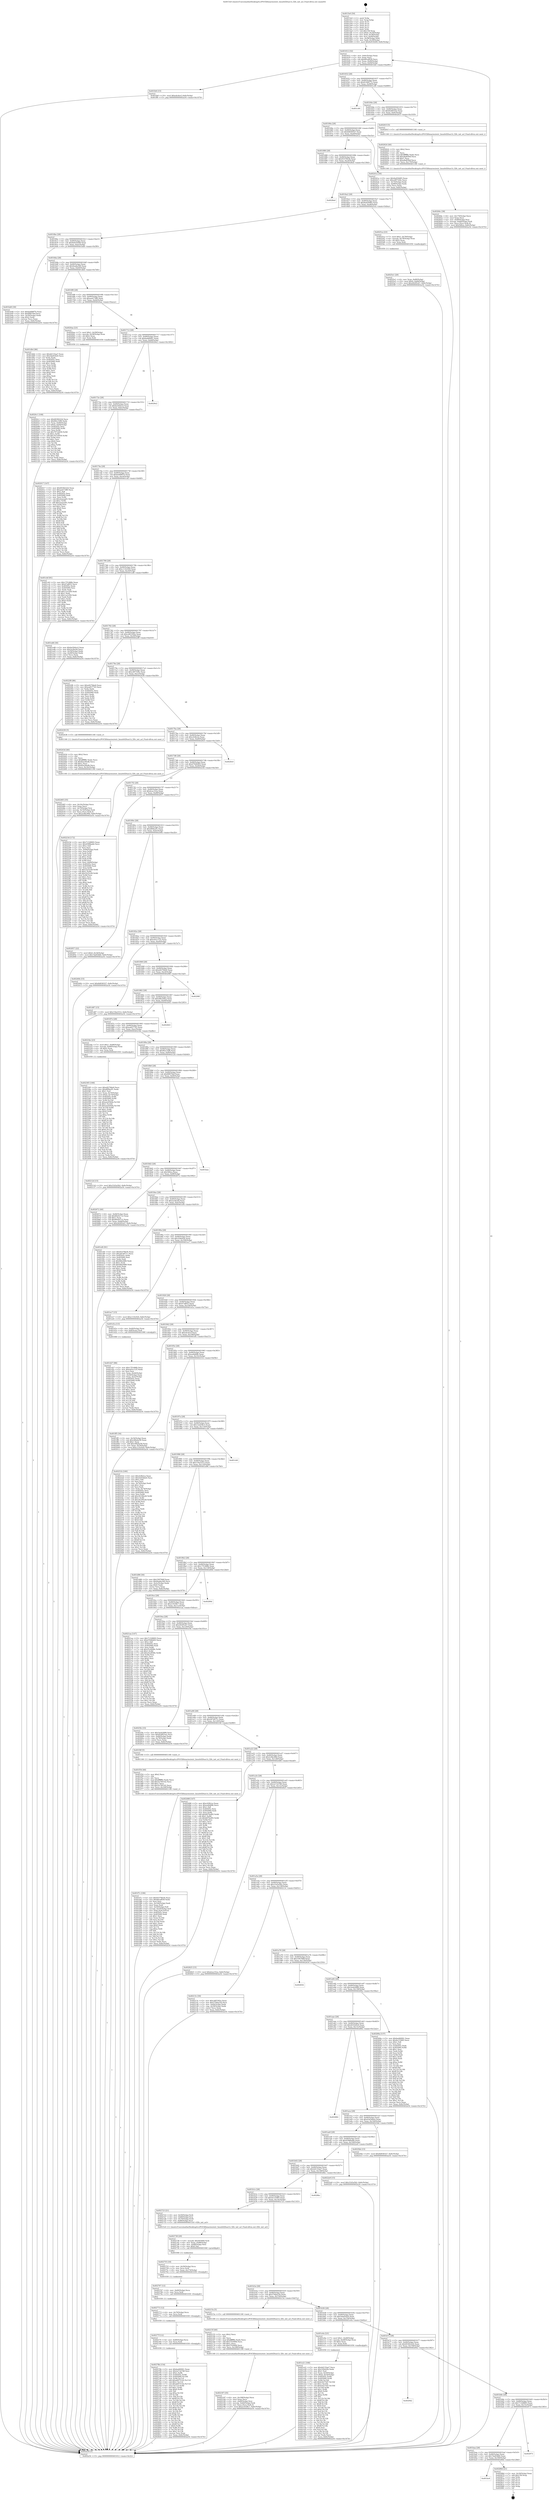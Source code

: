 digraph "0x4015e0" {
  label = "0x4015e0 (/mnt/c/Users/mathe/Desktop/tcc/POCII/binaries/extr_linuxfsf2fsacl.h_f2fs_init_acl_Final-ollvm.out::main(0))"
  labelloc = "t"
  node[shape=record]

  Entry [label="",width=0.3,height=0.3,shape=circle,fillcolor=black,style=filled]
  "0x401612" [label="{
     0x401612 [32]\l
     | [instrs]\l
     &nbsp;&nbsp;0x401612 \<+6\>: mov -0x8c(%rbp),%eax\l
     &nbsp;&nbsp;0x401618 \<+2\>: mov %eax,%ecx\l
     &nbsp;&nbsp;0x40161a \<+6\>: sub $0x80caf939,%ecx\l
     &nbsp;&nbsp;0x401620 \<+6\>: mov %eax,-0x90(%rbp)\l
     &nbsp;&nbsp;0x401626 \<+6\>: mov %ecx,-0x94(%rbp)\l
     &nbsp;&nbsp;0x40162c \<+6\>: je 0000000000401fe6 \<main+0xa06\>\l
  }"]
  "0x401fe6" [label="{
     0x401fe6 [15]\l
     | [instrs]\l
     &nbsp;&nbsp;0x401fe6 \<+10\>: movl $0xedc4ecf,-0x8c(%rbp)\l
     &nbsp;&nbsp;0x401ff0 \<+5\>: jmp 0000000000402a54 \<main+0x1474\>\l
  }"]
  "0x401632" [label="{
     0x401632 [28]\l
     | [instrs]\l
     &nbsp;&nbsp;0x401632 \<+5\>: jmp 0000000000401637 \<main+0x57\>\l
     &nbsp;&nbsp;0x401637 \<+6\>: mov -0x90(%rbp),%eax\l
     &nbsp;&nbsp;0x40163d \<+5\>: sub $0x81068772,%eax\l
     &nbsp;&nbsp;0x401642 \<+6\>: mov %eax,-0x98(%rbp)\l
     &nbsp;&nbsp;0x401648 \<+6\>: je 0000000000401c49 \<main+0x669\>\l
  }"]
  Exit [label="",width=0.3,height=0.3,shape=circle,fillcolor=black,style=filled,peripheries=2]
  "0x401c49" [label="{
     0x401c49\l
  }", style=dashed]
  "0x40164e" [label="{
     0x40164e [28]\l
     | [instrs]\l
     &nbsp;&nbsp;0x40164e \<+5\>: jmp 0000000000401653 \<main+0x73\>\l
     &nbsp;&nbsp;0x401653 \<+6\>: mov -0x90(%rbp),%eax\l
     &nbsp;&nbsp;0x401659 \<+5\>: sub $0x824853a2,%eax\l
     &nbsp;&nbsp;0x40165e \<+6\>: mov %eax,-0x9c(%rbp)\l
     &nbsp;&nbsp;0x401664 \<+6\>: je 000000000040261f \<main+0x103f\>\l
  }"]
  "0x401bc6" [label="{
     0x401bc6\l
  }", style=dashed]
  "0x40261f" [label="{
     0x40261f [5]\l
     | [instrs]\l
     &nbsp;&nbsp;0x40261f \<+5\>: call 0000000000401160 \<next_i\>\l
     | [calls]\l
     &nbsp;&nbsp;0x401160 \{1\} (/mnt/c/Users/mathe/Desktop/tcc/POCII/binaries/extr_linuxfsf2fsacl.h_f2fs_init_acl_Final-ollvm.out::next_i)\l
  }"]
  "0x40166a" [label="{
     0x40166a [28]\l
     | [instrs]\l
     &nbsp;&nbsp;0x40166a \<+5\>: jmp 000000000040166f \<main+0x8f\>\l
     &nbsp;&nbsp;0x40166f \<+6\>: mov -0x90(%rbp),%eax\l
     &nbsp;&nbsp;0x401675 \<+5\>: sub $0x8d936327,%eax\l
     &nbsp;&nbsp;0x40167a \<+6\>: mov %eax,-0xa0(%rbp)\l
     &nbsp;&nbsp;0x401680 \<+6\>: je 000000000040241a \<main+0xe3a\>\l
  }"]
  "0x40286d" [label="{
     0x40286d [21]\l
     | [instrs]\l
     &nbsp;&nbsp;0x40286d \<+3\>: mov -0x34(%rbp),%eax\l
     &nbsp;&nbsp;0x402870 \<+7\>: add $0x158,%rsp\l
     &nbsp;&nbsp;0x402877 \<+1\>: pop %rbx\l
     &nbsp;&nbsp;0x402878 \<+2\>: pop %r12\l
     &nbsp;&nbsp;0x40287a \<+2\>: pop %r13\l
     &nbsp;&nbsp;0x40287c \<+2\>: pop %r14\l
     &nbsp;&nbsp;0x40287e \<+2\>: pop %r15\l
     &nbsp;&nbsp;0x402880 \<+1\>: pop %rbp\l
     &nbsp;&nbsp;0x402881 \<+1\>: ret\l
  }"]
  "0x40241a" [label="{
     0x40241a [30]\l
     | [instrs]\l
     &nbsp;&nbsp;0x40241a \<+5\>: mov $0x9a450d65,%eax\l
     &nbsp;&nbsp;0x40241f \<+5\>: mov $0xcd97326c,%ecx\l
     &nbsp;&nbsp;0x402424 \<+3\>: mov -0x74(%rbp),%edx\l
     &nbsp;&nbsp;0x402427 \<+3\>: cmp -0x68(%rbp),%edx\l
     &nbsp;&nbsp;0x40242a \<+3\>: cmovl %ecx,%eax\l
     &nbsp;&nbsp;0x40242d \<+6\>: mov %eax,-0x8c(%rbp)\l
     &nbsp;&nbsp;0x402433 \<+5\>: jmp 0000000000402a54 \<main+0x1474\>\l
  }"]
  "0x401686" [label="{
     0x401686 [28]\l
     | [instrs]\l
     &nbsp;&nbsp;0x401686 \<+5\>: jmp 000000000040168b \<main+0xab\>\l
     &nbsp;&nbsp;0x40168b \<+6\>: mov -0x90(%rbp),%eax\l
     &nbsp;&nbsp;0x401691 \<+5\>: sub $0x93376b3b,%eax\l
     &nbsp;&nbsp;0x401696 \<+6\>: mov %eax,-0xa4(%rbp)\l
     &nbsp;&nbsp;0x40169c \<+6\>: je 00000000004028ed \<main+0x130d\>\l
  }"]
  "0x401baa" [label="{
     0x401baa [28]\l
     | [instrs]\l
     &nbsp;&nbsp;0x401baa \<+5\>: jmp 0000000000401baf \<main+0x5cf\>\l
     &nbsp;&nbsp;0x401baf \<+6\>: mov -0x90(%rbp),%eax\l
     &nbsp;&nbsp;0x401bb5 \<+5\>: sub $0x7da65db9,%eax\l
     &nbsp;&nbsp;0x401bba \<+6\>: mov %eax,-0x160(%rbp)\l
     &nbsp;&nbsp;0x401bc0 \<+6\>: je 000000000040286d \<main+0x128d\>\l
  }"]
  "0x4028ed" [label="{
     0x4028ed\l
  }", style=dashed]
  "0x4016a2" [label="{
     0x4016a2 [28]\l
     | [instrs]\l
     &nbsp;&nbsp;0x4016a2 \<+5\>: jmp 00000000004016a7 \<main+0xc7\>\l
     &nbsp;&nbsp;0x4016a7 \<+6\>: mov -0x90(%rbp),%eax\l
     &nbsp;&nbsp;0x4016ad \<+5\>: sub $0x9a450d65,%eax\l
     &nbsp;&nbsp;0x4016b2 \<+6\>: mov %eax,-0xa8(%rbp)\l
     &nbsp;&nbsp;0x4016b8 \<+6\>: je 00000000004025ca \<main+0xfea\>\l
  }"]
  "0x402973" [label="{
     0x402973\l
  }", style=dashed]
  "0x4025ca" [label="{
     0x4025ca [23]\l
     | [instrs]\l
     &nbsp;&nbsp;0x4025ca \<+7\>: movl $0x1,-0x78(%rbp)\l
     &nbsp;&nbsp;0x4025d1 \<+4\>: movslq -0x78(%rbp),%rax\l
     &nbsp;&nbsp;0x4025d5 \<+4\>: shl $0x2,%rax\l
     &nbsp;&nbsp;0x4025d9 \<+3\>: mov %rax,%rdi\l
     &nbsp;&nbsp;0x4025dc \<+5\>: call 0000000000401050 \<malloc@plt\>\l
     | [calls]\l
     &nbsp;&nbsp;0x401050 \{1\} (unknown)\l
  }"]
  "0x4016be" [label="{
     0x4016be [28]\l
     | [instrs]\l
     &nbsp;&nbsp;0x4016be \<+5\>: jmp 00000000004016c3 \<main+0xe3\>\l
     &nbsp;&nbsp;0x4016c3 \<+6\>: mov -0x90(%rbp),%eax\l
     &nbsp;&nbsp;0x4016c9 \<+5\>: sub $0x9e918269,%eax\l
     &nbsp;&nbsp;0x4016ce \<+6\>: mov %eax,-0xac(%rbp)\l
     &nbsp;&nbsp;0x4016d4 \<+6\>: je 0000000000401bd0 \<main+0x5f0\>\l
  }"]
  "0x401b8e" [label="{
     0x401b8e [28]\l
     | [instrs]\l
     &nbsp;&nbsp;0x401b8e \<+5\>: jmp 0000000000401b93 \<main+0x5b3\>\l
     &nbsp;&nbsp;0x401b93 \<+6\>: mov -0x90(%rbp),%eax\l
     &nbsp;&nbsp;0x401b99 \<+5\>: sub $0x71328693,%eax\l
     &nbsp;&nbsp;0x401b9e \<+6\>: mov %eax,-0x15c(%rbp)\l
     &nbsp;&nbsp;0x401ba4 \<+6\>: je 0000000000402973 \<main+0x1393\>\l
  }"]
  "0x401bd0" [label="{
     0x401bd0 [30]\l
     | [instrs]\l
     &nbsp;&nbsp;0x401bd0 \<+5\>: mov $0xbe696f70,%eax\l
     &nbsp;&nbsp;0x401bd5 \<+5\>: mov $0xf6f076ef,%ecx\l
     &nbsp;&nbsp;0x401bda \<+3\>: mov -0x30(%rbp),%edx\l
     &nbsp;&nbsp;0x401bdd \<+3\>: cmp $0x2,%edx\l
     &nbsp;&nbsp;0x401be0 \<+3\>: cmovne %ecx,%eax\l
     &nbsp;&nbsp;0x401be3 \<+6\>: mov %eax,-0x8c(%rbp)\l
     &nbsp;&nbsp;0x401be9 \<+5\>: jmp 0000000000402a54 \<main+0x1474\>\l
  }"]
  "0x4016da" [label="{
     0x4016da [28]\l
     | [instrs]\l
     &nbsp;&nbsp;0x4016da \<+5\>: jmp 00000000004016df \<main+0xff\>\l
     &nbsp;&nbsp;0x4016df \<+6\>: mov -0x90(%rbp),%eax\l
     &nbsp;&nbsp;0x4016e5 \<+5\>: sub $0x9ea8a349,%eax\l
     &nbsp;&nbsp;0x4016ea \<+6\>: mov %eax,-0xb0(%rbp)\l
     &nbsp;&nbsp;0x4016f0 \<+6\>: je 0000000000401db4 \<main+0x7d4\>\l
  }"]
  "0x402a54" [label="{
     0x402a54 [5]\l
     | [instrs]\l
     &nbsp;&nbsp;0x402a54 \<+5\>: jmp 0000000000401612 \<main+0x32\>\l
  }"]
  "0x4015e0" [label="{
     0x4015e0 [50]\l
     | [instrs]\l
     &nbsp;&nbsp;0x4015e0 \<+1\>: push %rbp\l
     &nbsp;&nbsp;0x4015e1 \<+3\>: mov %rsp,%rbp\l
     &nbsp;&nbsp;0x4015e4 \<+2\>: push %r15\l
     &nbsp;&nbsp;0x4015e6 \<+2\>: push %r14\l
     &nbsp;&nbsp;0x4015e8 \<+2\>: push %r13\l
     &nbsp;&nbsp;0x4015ea \<+2\>: push %r12\l
     &nbsp;&nbsp;0x4015ec \<+1\>: push %rbx\l
     &nbsp;&nbsp;0x4015ed \<+7\>: sub $0x158,%rsp\l
     &nbsp;&nbsp;0x4015f4 \<+7\>: movl $0x0,-0x34(%rbp)\l
     &nbsp;&nbsp;0x4015fb \<+3\>: mov %edi,-0x38(%rbp)\l
     &nbsp;&nbsp;0x4015fe \<+4\>: mov %rsi,-0x40(%rbp)\l
     &nbsp;&nbsp;0x401602 \<+3\>: mov -0x38(%rbp),%edi\l
     &nbsp;&nbsp;0x401605 \<+3\>: mov %edi,-0x30(%rbp)\l
     &nbsp;&nbsp;0x401608 \<+10\>: movl $0x9e918269,-0x8c(%rbp)\l
  }"]
  "0x402942" [label="{
     0x402942\l
  }", style=dashed]
  "0x401db4" [label="{
     0x401db4 [86]\l
     | [instrs]\l
     &nbsp;&nbsp;0x401db4 \<+5\>: mov $0x4d133aa7,%eax\l
     &nbsp;&nbsp;0x401db9 \<+5\>: mov $0x5da93420,%ecx\l
     &nbsp;&nbsp;0x401dbe \<+2\>: xor %edx,%edx\l
     &nbsp;&nbsp;0x401dc0 \<+7\>: mov 0x40505c,%esi\l
     &nbsp;&nbsp;0x401dc7 \<+7\>: mov 0x405060,%edi\l
     &nbsp;&nbsp;0x401dce \<+3\>: sub $0x1,%edx\l
     &nbsp;&nbsp;0x401dd1 \<+3\>: mov %esi,%r8d\l
     &nbsp;&nbsp;0x401dd4 \<+3\>: add %edx,%r8d\l
     &nbsp;&nbsp;0x401dd7 \<+4\>: imul %r8d,%esi\l
     &nbsp;&nbsp;0x401ddb \<+3\>: and $0x1,%esi\l
     &nbsp;&nbsp;0x401dde \<+3\>: cmp $0x0,%esi\l
     &nbsp;&nbsp;0x401de1 \<+4\>: sete %r9b\l
     &nbsp;&nbsp;0x401de5 \<+3\>: cmp $0xa,%edi\l
     &nbsp;&nbsp;0x401de8 \<+4\>: setl %r10b\l
     &nbsp;&nbsp;0x401dec \<+3\>: mov %r9b,%r11b\l
     &nbsp;&nbsp;0x401def \<+3\>: and %r10b,%r11b\l
     &nbsp;&nbsp;0x401df2 \<+3\>: xor %r10b,%r9b\l
     &nbsp;&nbsp;0x401df5 \<+3\>: or %r9b,%r11b\l
     &nbsp;&nbsp;0x401df8 \<+4\>: test $0x1,%r11b\l
     &nbsp;&nbsp;0x401dfc \<+3\>: cmovne %ecx,%eax\l
     &nbsp;&nbsp;0x401dff \<+6\>: mov %eax,-0x8c(%rbp)\l
     &nbsp;&nbsp;0x401e05 \<+5\>: jmp 0000000000402a54 \<main+0x1474\>\l
  }"]
  "0x4016f6" [label="{
     0x4016f6 [28]\l
     | [instrs]\l
     &nbsp;&nbsp;0x4016f6 \<+5\>: jmp 00000000004016fb \<main+0x11b\>\l
     &nbsp;&nbsp;0x4016fb \<+6\>: mov -0x90(%rbp),%eax\l
     &nbsp;&nbsp;0x401701 \<+5\>: sub $0xaed17df0,%eax\l
     &nbsp;&nbsp;0x401706 \<+6\>: mov %eax,-0xb4(%rbp)\l
     &nbsp;&nbsp;0x40170c \<+6\>: je 00000000004020aa \<main+0xaca\>\l
  }"]
  "0x40278b" [label="{
     0x40278b [154]\l
     | [instrs]\l
     &nbsp;&nbsp;0x40278b \<+5\>: mov $0xba460f41,%eax\l
     &nbsp;&nbsp;0x402790 \<+5\>: mov $0x2e7cb748,%esi\l
     &nbsp;&nbsp;0x402795 \<+3\>: mov $0x1,%r8b\l
     &nbsp;&nbsp;0x402798 \<+8\>: mov 0x40505c,%r9d\l
     &nbsp;&nbsp;0x4027a0 \<+8\>: mov 0x405060,%r10d\l
     &nbsp;&nbsp;0x4027a8 \<+3\>: mov %r9d,%r11d\l
     &nbsp;&nbsp;0x4027ab \<+7\>: add $0xab975142,%r11d\l
     &nbsp;&nbsp;0x4027b2 \<+4\>: sub $0x1,%r11d\l
     &nbsp;&nbsp;0x4027b6 \<+7\>: sub $0xab975142,%r11d\l
     &nbsp;&nbsp;0x4027bd \<+4\>: imul %r11d,%r9d\l
     &nbsp;&nbsp;0x4027c1 \<+4\>: and $0x1,%r9d\l
     &nbsp;&nbsp;0x4027c5 \<+4\>: cmp $0x0,%r9d\l
     &nbsp;&nbsp;0x4027c9 \<+3\>: sete %bl\l
     &nbsp;&nbsp;0x4027cc \<+4\>: cmp $0xa,%r10d\l
     &nbsp;&nbsp;0x4027d0 \<+4\>: setl %r14b\l
     &nbsp;&nbsp;0x4027d4 \<+3\>: mov %bl,%r15b\l
     &nbsp;&nbsp;0x4027d7 \<+4\>: xor $0xff,%r15b\l
     &nbsp;&nbsp;0x4027db \<+3\>: mov %r14b,%r12b\l
     &nbsp;&nbsp;0x4027de \<+4\>: xor $0xff,%r12b\l
     &nbsp;&nbsp;0x4027e2 \<+4\>: xor $0x0,%r8b\l
     &nbsp;&nbsp;0x4027e6 \<+3\>: mov %r15b,%r13b\l
     &nbsp;&nbsp;0x4027e9 \<+4\>: and $0x0,%r13b\l
     &nbsp;&nbsp;0x4027ed \<+3\>: and %r8b,%bl\l
     &nbsp;&nbsp;0x4027f0 \<+3\>: mov %r12b,%cl\l
     &nbsp;&nbsp;0x4027f3 \<+3\>: and $0x0,%cl\l
     &nbsp;&nbsp;0x4027f6 \<+3\>: and %r8b,%r14b\l
     &nbsp;&nbsp;0x4027f9 \<+3\>: or %bl,%r13b\l
     &nbsp;&nbsp;0x4027fc \<+3\>: or %r14b,%cl\l
     &nbsp;&nbsp;0x4027ff \<+3\>: xor %cl,%r13b\l
     &nbsp;&nbsp;0x402802 \<+3\>: or %r12b,%r15b\l
     &nbsp;&nbsp;0x402805 \<+4\>: xor $0xff,%r15b\l
     &nbsp;&nbsp;0x402809 \<+4\>: or $0x0,%r8b\l
     &nbsp;&nbsp;0x40280d \<+3\>: and %r8b,%r15b\l
     &nbsp;&nbsp;0x402810 \<+3\>: or %r15b,%r13b\l
     &nbsp;&nbsp;0x402813 \<+4\>: test $0x1,%r13b\l
     &nbsp;&nbsp;0x402817 \<+3\>: cmovne %esi,%eax\l
     &nbsp;&nbsp;0x40281a \<+6\>: mov %eax,-0x8c(%rbp)\l
     &nbsp;&nbsp;0x402820 \<+5\>: jmp 0000000000402a54 \<main+0x1474\>\l
  }"]
  "0x4020aa" [label="{
     0x4020aa [23]\l
     | [instrs]\l
     &nbsp;&nbsp;0x4020aa \<+7\>: movl $0x1,-0x58(%rbp)\l
     &nbsp;&nbsp;0x4020b1 \<+4\>: movslq -0x58(%rbp),%rax\l
     &nbsp;&nbsp;0x4020b5 \<+4\>: shl $0x2,%rax\l
     &nbsp;&nbsp;0x4020b9 \<+3\>: mov %rax,%rdi\l
     &nbsp;&nbsp;0x4020bc \<+5\>: call 0000000000401050 \<malloc@plt\>\l
     | [calls]\l
     &nbsp;&nbsp;0x401050 \{1\} (unknown)\l
  }"]
  "0x401712" [label="{
     0x401712 [28]\l
     | [instrs]\l
     &nbsp;&nbsp;0x401712 \<+5\>: jmp 0000000000401717 \<main+0x137\>\l
     &nbsp;&nbsp;0x401717 \<+6\>: mov -0x90(%rbp),%eax\l
     &nbsp;&nbsp;0x40171d \<+5\>: sub $0xba460f41,%eax\l
     &nbsp;&nbsp;0x401722 \<+6\>: mov %eax,-0xb8(%rbp)\l
     &nbsp;&nbsp;0x401728 \<+6\>: je 00000000004029e2 \<main+0x1402\>\l
  }"]
  "0x40277f" [label="{
     0x40277f [12]\l
     | [instrs]\l
     &nbsp;&nbsp;0x40277f \<+4\>: mov -0x80(%rbp),%rcx\l
     &nbsp;&nbsp;0x402783 \<+3\>: mov %rcx,%rdi\l
     &nbsp;&nbsp;0x402786 \<+5\>: call 0000000000401030 \<free@plt\>\l
     | [calls]\l
     &nbsp;&nbsp;0x401030 \{1\} (unknown)\l
  }"]
  "0x4029e2" [label="{
     0x4029e2\l
  }", style=dashed]
  "0x40172e" [label="{
     0x40172e [28]\l
     | [instrs]\l
     &nbsp;&nbsp;0x40172e \<+5\>: jmp 0000000000401733 \<main+0x153\>\l
     &nbsp;&nbsp;0x401733 \<+6\>: mov -0x90(%rbp),%eax\l
     &nbsp;&nbsp;0x401739 \<+5\>: sub $0xbe50dce3,%eax\l
     &nbsp;&nbsp;0x40173e \<+6\>: mov %eax,-0xbc(%rbp)\l
     &nbsp;&nbsp;0x401744 \<+6\>: je 0000000000402017 \<main+0xa37\>\l
  }"]
  "0x402773" [label="{
     0x402773 [12]\l
     | [instrs]\l
     &nbsp;&nbsp;0x402773 \<+4\>: mov -0x70(%rbp),%rcx\l
     &nbsp;&nbsp;0x402777 \<+3\>: mov %rcx,%rdi\l
     &nbsp;&nbsp;0x40277a \<+5\>: call 0000000000401030 \<free@plt\>\l
     | [calls]\l
     &nbsp;&nbsp;0x401030 \{1\} (unknown)\l
  }"]
  "0x402017" [label="{
     0x402017 [147]\l
     | [instrs]\l
     &nbsp;&nbsp;0x402017 \<+5\>: mov $0x60382224,%eax\l
     &nbsp;&nbsp;0x40201c \<+5\>: mov $0xaed17df0,%ecx\l
     &nbsp;&nbsp;0x402021 \<+2\>: mov $0x1,%dl\l
     &nbsp;&nbsp;0x402023 \<+7\>: mov 0x40505c,%esi\l
     &nbsp;&nbsp;0x40202a \<+7\>: mov 0x405060,%edi\l
     &nbsp;&nbsp;0x402031 \<+3\>: mov %esi,%r8d\l
     &nbsp;&nbsp;0x402034 \<+7\>: sub $0x2eaeaa61,%r8d\l
     &nbsp;&nbsp;0x40203b \<+4\>: sub $0x1,%r8d\l
     &nbsp;&nbsp;0x40203f \<+7\>: add $0x2eaeaa61,%r8d\l
     &nbsp;&nbsp;0x402046 \<+4\>: imul %r8d,%esi\l
     &nbsp;&nbsp;0x40204a \<+3\>: and $0x1,%esi\l
     &nbsp;&nbsp;0x40204d \<+3\>: cmp $0x0,%esi\l
     &nbsp;&nbsp;0x402050 \<+4\>: sete %r9b\l
     &nbsp;&nbsp;0x402054 \<+3\>: cmp $0xa,%edi\l
     &nbsp;&nbsp;0x402057 \<+4\>: setl %r10b\l
     &nbsp;&nbsp;0x40205b \<+3\>: mov %r9b,%r11b\l
     &nbsp;&nbsp;0x40205e \<+4\>: xor $0xff,%r11b\l
     &nbsp;&nbsp;0x402062 \<+3\>: mov %r10b,%bl\l
     &nbsp;&nbsp;0x402065 \<+3\>: xor $0xff,%bl\l
     &nbsp;&nbsp;0x402068 \<+3\>: xor $0x0,%dl\l
     &nbsp;&nbsp;0x40206b \<+3\>: mov %r11b,%r14b\l
     &nbsp;&nbsp;0x40206e \<+4\>: and $0x0,%r14b\l
     &nbsp;&nbsp;0x402072 \<+3\>: and %dl,%r9b\l
     &nbsp;&nbsp;0x402075 \<+3\>: mov %bl,%r15b\l
     &nbsp;&nbsp;0x402078 \<+4\>: and $0x0,%r15b\l
     &nbsp;&nbsp;0x40207c \<+3\>: and %dl,%r10b\l
     &nbsp;&nbsp;0x40207f \<+3\>: or %r9b,%r14b\l
     &nbsp;&nbsp;0x402082 \<+3\>: or %r10b,%r15b\l
     &nbsp;&nbsp;0x402085 \<+3\>: xor %r15b,%r14b\l
     &nbsp;&nbsp;0x402088 \<+3\>: or %bl,%r11b\l
     &nbsp;&nbsp;0x40208b \<+4\>: xor $0xff,%r11b\l
     &nbsp;&nbsp;0x40208f \<+3\>: or $0x0,%dl\l
     &nbsp;&nbsp;0x402092 \<+3\>: and %dl,%r11b\l
     &nbsp;&nbsp;0x402095 \<+3\>: or %r11b,%r14b\l
     &nbsp;&nbsp;0x402098 \<+4\>: test $0x1,%r14b\l
     &nbsp;&nbsp;0x40209c \<+3\>: cmovne %ecx,%eax\l
     &nbsp;&nbsp;0x40209f \<+6\>: mov %eax,-0x8c(%rbp)\l
     &nbsp;&nbsp;0x4020a5 \<+5\>: jmp 0000000000402a54 \<main+0x1474\>\l
  }"]
  "0x40174a" [label="{
     0x40174a [28]\l
     | [instrs]\l
     &nbsp;&nbsp;0x40174a \<+5\>: jmp 000000000040174f \<main+0x16f\>\l
     &nbsp;&nbsp;0x40174f \<+6\>: mov -0x90(%rbp),%eax\l
     &nbsp;&nbsp;0x401755 \<+5\>: sub $0xbe696f70,%eax\l
     &nbsp;&nbsp;0x40175a \<+6\>: mov %eax,-0xc0(%rbp)\l
     &nbsp;&nbsp;0x401760 \<+6\>: je 0000000000401cbf \<main+0x6df\>\l
  }"]
  "0x402767" [label="{
     0x402767 [12]\l
     | [instrs]\l
     &nbsp;&nbsp;0x402767 \<+4\>: mov -0x60(%rbp),%rcx\l
     &nbsp;&nbsp;0x40276b \<+3\>: mov %rcx,%rdi\l
     &nbsp;&nbsp;0x40276e \<+5\>: call 0000000000401030 \<free@plt\>\l
     | [calls]\l
     &nbsp;&nbsp;0x401030 \{1\} (unknown)\l
  }"]
  "0x401cbf" [label="{
     0x401cbf [91]\l
     | [instrs]\l
     &nbsp;&nbsp;0x401cbf \<+5\>: mov $0x17f1486b,%eax\l
     &nbsp;&nbsp;0x401cc4 \<+5\>: mov $0x47af855,%ecx\l
     &nbsp;&nbsp;0x401cc9 \<+7\>: mov 0x40505c,%edx\l
     &nbsp;&nbsp;0x401cd0 \<+7\>: mov 0x405060,%esi\l
     &nbsp;&nbsp;0x401cd7 \<+2\>: mov %edx,%edi\l
     &nbsp;&nbsp;0x401cd9 \<+6\>: add $0x1ca1d56,%edi\l
     &nbsp;&nbsp;0x401cdf \<+3\>: sub $0x1,%edi\l
     &nbsp;&nbsp;0x401ce2 \<+6\>: sub $0x1ca1d56,%edi\l
     &nbsp;&nbsp;0x401ce8 \<+3\>: imul %edi,%edx\l
     &nbsp;&nbsp;0x401ceb \<+3\>: and $0x1,%edx\l
     &nbsp;&nbsp;0x401cee \<+3\>: cmp $0x0,%edx\l
     &nbsp;&nbsp;0x401cf1 \<+4\>: sete %r8b\l
     &nbsp;&nbsp;0x401cf5 \<+3\>: cmp $0xa,%esi\l
     &nbsp;&nbsp;0x401cf8 \<+4\>: setl %r9b\l
     &nbsp;&nbsp;0x401cfc \<+3\>: mov %r8b,%r10b\l
     &nbsp;&nbsp;0x401cff \<+3\>: and %r9b,%r10b\l
     &nbsp;&nbsp;0x401d02 \<+3\>: xor %r9b,%r8b\l
     &nbsp;&nbsp;0x401d05 \<+3\>: or %r8b,%r10b\l
     &nbsp;&nbsp;0x401d08 \<+4\>: test $0x1,%r10b\l
     &nbsp;&nbsp;0x401d0c \<+3\>: cmovne %ecx,%eax\l
     &nbsp;&nbsp;0x401d0f \<+6\>: mov %eax,-0x8c(%rbp)\l
     &nbsp;&nbsp;0x401d15 \<+5\>: jmp 0000000000402a54 \<main+0x1474\>\l
  }"]
  "0x401766" [label="{
     0x401766 [28]\l
     | [instrs]\l
     &nbsp;&nbsp;0x401766 \<+5\>: jmp 000000000040176b \<main+0x18b\>\l
     &nbsp;&nbsp;0x40176b \<+6\>: mov -0x90(%rbp),%eax\l
     &nbsp;&nbsp;0x401771 \<+5\>: sub $0xc110c020,%eax\l
     &nbsp;&nbsp;0x401776 \<+6\>: mov %eax,-0xc4(%rbp)\l
     &nbsp;&nbsp;0x40177c \<+6\>: je 0000000000401ed6 \<main+0x8f6\>\l
  }"]
  "0x402755" [label="{
     0x402755 [18]\l
     | [instrs]\l
     &nbsp;&nbsp;0x402755 \<+4\>: mov -0x50(%rbp),%rcx\l
     &nbsp;&nbsp;0x402759 \<+3\>: mov %rcx,%rdi\l
     &nbsp;&nbsp;0x40275c \<+6\>: mov %eax,-0x174(%rbp)\l
     &nbsp;&nbsp;0x402762 \<+5\>: call 0000000000401030 \<free@plt\>\l
     | [calls]\l
     &nbsp;&nbsp;0x401030 \{1\} (unknown)\l
  }"]
  "0x401ed6" [label="{
     0x401ed6 [30]\l
     | [instrs]\l
     &nbsp;&nbsp;0x401ed6 \<+5\>: mov $0xbe50dce3,%eax\l
     &nbsp;&nbsp;0x401edb \<+5\>: mov $0x2a3bc0d,%ecx\l
     &nbsp;&nbsp;0x401ee0 \<+3\>: mov -0x54(%rbp),%edx\l
     &nbsp;&nbsp;0x401ee3 \<+3\>: cmp -0x48(%rbp),%edx\l
     &nbsp;&nbsp;0x401ee6 \<+3\>: cmovl %ecx,%eax\l
     &nbsp;&nbsp;0x401ee9 \<+6\>: mov %eax,-0x8c(%rbp)\l
     &nbsp;&nbsp;0x401eef \<+5\>: jmp 0000000000402a54 \<main+0x1474\>\l
  }"]
  "0x401782" [label="{
     0x401782 [28]\l
     | [instrs]\l
     &nbsp;&nbsp;0x401782 \<+5\>: jmp 0000000000401787 \<main+0x1a7\>\l
     &nbsp;&nbsp;0x401787 \<+6\>: mov -0x90(%rbp),%eax\l
     &nbsp;&nbsp;0x40178d \<+5\>: sub $0xcd65392a,%eax\l
     &nbsp;&nbsp;0x401792 \<+6\>: mov %eax,-0xc8(%rbp)\l
     &nbsp;&nbsp;0x401798 \<+6\>: je 00000000004022f8 \<main+0xd18\>\l
  }"]
  "0x402738" [label="{
     0x402738 [29]\l
     | [instrs]\l
     &nbsp;&nbsp;0x402738 \<+10\>: movabs $0x4030b6,%rdi\l
     &nbsp;&nbsp;0x402742 \<+6\>: mov %eax,-0x88(%rbp)\l
     &nbsp;&nbsp;0x402748 \<+6\>: mov -0x88(%rbp),%esi\l
     &nbsp;&nbsp;0x40274e \<+2\>: mov $0x0,%al\l
     &nbsp;&nbsp;0x402750 \<+5\>: call 0000000000401040 \<printf@plt\>\l
     | [calls]\l
     &nbsp;&nbsp;0x401040 \{1\} (unknown)\l
  }"]
  "0x4022f8" [label="{
     0x4022f8 [86]\l
     | [instrs]\l
     &nbsp;&nbsp;0x4022f8 \<+5\>: mov $0xe8279de9,%eax\l
     &nbsp;&nbsp;0x4022fd \<+5\>: mov $0xea837745,%ecx\l
     &nbsp;&nbsp;0x402302 \<+2\>: xor %edx,%edx\l
     &nbsp;&nbsp;0x402304 \<+7\>: mov 0x40505c,%esi\l
     &nbsp;&nbsp;0x40230b \<+7\>: mov 0x405060,%edi\l
     &nbsp;&nbsp;0x402312 \<+3\>: sub $0x1,%edx\l
     &nbsp;&nbsp;0x402315 \<+3\>: mov %esi,%r8d\l
     &nbsp;&nbsp;0x402318 \<+3\>: add %edx,%r8d\l
     &nbsp;&nbsp;0x40231b \<+4\>: imul %r8d,%esi\l
     &nbsp;&nbsp;0x40231f \<+3\>: and $0x1,%esi\l
     &nbsp;&nbsp;0x402322 \<+3\>: cmp $0x0,%esi\l
     &nbsp;&nbsp;0x402325 \<+4\>: sete %r9b\l
     &nbsp;&nbsp;0x402329 \<+3\>: cmp $0xa,%edi\l
     &nbsp;&nbsp;0x40232c \<+4\>: setl %r10b\l
     &nbsp;&nbsp;0x402330 \<+3\>: mov %r9b,%r11b\l
     &nbsp;&nbsp;0x402333 \<+3\>: and %r10b,%r11b\l
     &nbsp;&nbsp;0x402336 \<+3\>: xor %r10b,%r9b\l
     &nbsp;&nbsp;0x402339 \<+3\>: or %r9b,%r11b\l
     &nbsp;&nbsp;0x40233c \<+4\>: test $0x1,%r11b\l
     &nbsp;&nbsp;0x402340 \<+3\>: cmovne %ecx,%eax\l
     &nbsp;&nbsp;0x402343 \<+6\>: mov %eax,-0x8c(%rbp)\l
     &nbsp;&nbsp;0x402349 \<+5\>: jmp 0000000000402a54 \<main+0x1474\>\l
  }"]
  "0x40179e" [label="{
     0x40179e [28]\l
     | [instrs]\l
     &nbsp;&nbsp;0x40179e \<+5\>: jmp 00000000004017a3 \<main+0x1c3\>\l
     &nbsp;&nbsp;0x4017a3 \<+6\>: mov -0x90(%rbp),%eax\l
     &nbsp;&nbsp;0x4017a9 \<+5\>: sub $0xcd97326c,%eax\l
     &nbsp;&nbsp;0x4017ae \<+6\>: mov %eax,-0xcc(%rbp)\l
     &nbsp;&nbsp;0x4017b4 \<+6\>: je 0000000000402438 \<main+0xe58\>\l
  }"]
  "0x40264c" [label="{
     0x40264c [38]\l
     | [instrs]\l
     &nbsp;&nbsp;0x40264c \<+6\>: mov -0x170(%rbp),%ecx\l
     &nbsp;&nbsp;0x402652 \<+3\>: imul %eax,%ecx\l
     &nbsp;&nbsp;0x402655 \<+4\>: mov -0x80(%rbp),%rsi\l
     &nbsp;&nbsp;0x402659 \<+7\>: movslq -0x84(%rbp),%rdi\l
     &nbsp;&nbsp;0x402660 \<+3\>: mov %ecx,(%rsi,%rdi,4)\l
     &nbsp;&nbsp;0x402663 \<+10\>: movl $0x569ca,-0x8c(%rbp)\l
     &nbsp;&nbsp;0x40266d \<+5\>: jmp 0000000000402a54 \<main+0x1474\>\l
  }"]
  "0x402438" [label="{
     0x402438 [5]\l
     | [instrs]\l
     &nbsp;&nbsp;0x402438 \<+5\>: call 0000000000401160 \<next_i\>\l
     | [calls]\l
     &nbsp;&nbsp;0x401160 \{1\} (/mnt/c/Users/mathe/Desktop/tcc/POCII/binaries/extr_linuxfsf2fsacl.h_f2fs_init_acl_Final-ollvm.out::next_i)\l
  }"]
  "0x4017ba" [label="{
     0x4017ba [28]\l
     | [instrs]\l
     &nbsp;&nbsp;0x4017ba \<+5\>: jmp 00000000004017bf \<main+0x1df\>\l
     &nbsp;&nbsp;0x4017bf \<+6\>: mov -0x90(%rbp),%eax\l
     &nbsp;&nbsp;0x4017c5 \<+5\>: sub $0xcfcfb2ca,%eax\l
     &nbsp;&nbsp;0x4017ca \<+6\>: mov %eax,-0xd0(%rbp)\l
     &nbsp;&nbsp;0x4017d0 \<+6\>: je 00000000004029c0 \<main+0x13e0\>\l
  }"]
  "0x402624" [label="{
     0x402624 [40]\l
     | [instrs]\l
     &nbsp;&nbsp;0x402624 \<+5\>: mov $0x2,%ecx\l
     &nbsp;&nbsp;0x402629 \<+1\>: cltd\l
     &nbsp;&nbsp;0x40262a \<+2\>: idiv %ecx\l
     &nbsp;&nbsp;0x40262c \<+6\>: imul $0xfffffffe,%edx,%ecx\l
     &nbsp;&nbsp;0x402632 \<+6\>: add $0xa8a859ef,%ecx\l
     &nbsp;&nbsp;0x402638 \<+3\>: add $0x1,%ecx\l
     &nbsp;&nbsp;0x40263b \<+6\>: sub $0xa8a859ef,%ecx\l
     &nbsp;&nbsp;0x402641 \<+6\>: mov %ecx,-0x170(%rbp)\l
     &nbsp;&nbsp;0x402647 \<+5\>: call 0000000000401160 \<next_i\>\l
     | [calls]\l
     &nbsp;&nbsp;0x401160 \{1\} (/mnt/c/Users/mathe/Desktop/tcc/POCII/binaries/extr_linuxfsf2fsacl.h_f2fs_init_acl_Final-ollvm.out::next_i)\l
  }"]
  "0x4029c0" [label="{
     0x4029c0\l
  }", style=dashed]
  "0x4017d6" [label="{
     0x4017d6 [28]\l
     | [instrs]\l
     &nbsp;&nbsp;0x4017d6 \<+5\>: jmp 00000000004017db \<main+0x1fb\>\l
     &nbsp;&nbsp;0x4017db \<+6\>: mov -0x90(%rbp),%eax\l
     &nbsp;&nbsp;0x4017e1 \<+5\>: sub $0xd7646493,%eax\l
     &nbsp;&nbsp;0x4017e6 \<+6\>: mov %eax,-0xd4(%rbp)\l
     &nbsp;&nbsp;0x4017ec \<+6\>: je 000000000040223d \<main+0xc5d\>\l
  }"]
  "0x4025e1" [label="{
     0x4025e1 [29]\l
     | [instrs]\l
     &nbsp;&nbsp;0x4025e1 \<+4\>: mov %rax,-0x80(%rbp)\l
     &nbsp;&nbsp;0x4025e5 \<+10\>: movl $0x0,-0x84(%rbp)\l
     &nbsp;&nbsp;0x4025ef \<+10\>: movl $0x26295cb7,-0x8c(%rbp)\l
     &nbsp;&nbsp;0x4025f9 \<+5\>: jmp 0000000000402a54 \<main+0x1474\>\l
  }"]
  "0x40223d" [label="{
     0x40223d [172]\l
     | [instrs]\l
     &nbsp;&nbsp;0x40223d \<+5\>: mov $0x71328693,%eax\l
     &nbsp;&nbsp;0x402242 \<+5\>: mov $0x4596babb,%ecx\l
     &nbsp;&nbsp;0x402247 \<+2\>: mov $0x1,%dl\l
     &nbsp;&nbsp;0x402249 \<+2\>: xor %esi,%esi\l
     &nbsp;&nbsp;0x40224b \<+3\>: mov -0x64(%rbp),%edi\l
     &nbsp;&nbsp;0x40224e \<+3\>: mov %esi,%r8d\l
     &nbsp;&nbsp;0x402251 \<+3\>: sub %edi,%r8d\l
     &nbsp;&nbsp;0x402254 \<+2\>: mov %esi,%edi\l
     &nbsp;&nbsp;0x402256 \<+3\>: sub $0x1,%edi\l
     &nbsp;&nbsp;0x402259 \<+3\>: add %edi,%r8d\l
     &nbsp;&nbsp;0x40225c \<+3\>: sub %r8d,%esi\l
     &nbsp;&nbsp;0x40225f \<+3\>: mov %esi,-0x64(%rbp)\l
     &nbsp;&nbsp;0x402262 \<+7\>: mov 0x40505c,%esi\l
     &nbsp;&nbsp;0x402269 \<+7\>: mov 0x405060,%edi\l
     &nbsp;&nbsp;0x402270 \<+3\>: mov %esi,%r8d\l
     &nbsp;&nbsp;0x402273 \<+7\>: sub $0x5225c09,%r8d\l
     &nbsp;&nbsp;0x40227a \<+4\>: sub $0x1,%r8d\l
     &nbsp;&nbsp;0x40227e \<+7\>: add $0x5225c09,%r8d\l
     &nbsp;&nbsp;0x402285 \<+4\>: imul %r8d,%esi\l
     &nbsp;&nbsp;0x402289 \<+3\>: and $0x1,%esi\l
     &nbsp;&nbsp;0x40228c \<+3\>: cmp $0x0,%esi\l
     &nbsp;&nbsp;0x40228f \<+4\>: sete %r9b\l
     &nbsp;&nbsp;0x402293 \<+3\>: cmp $0xa,%edi\l
     &nbsp;&nbsp;0x402296 \<+4\>: setl %r10b\l
     &nbsp;&nbsp;0x40229a \<+3\>: mov %r9b,%r11b\l
     &nbsp;&nbsp;0x40229d \<+4\>: xor $0xff,%r11b\l
     &nbsp;&nbsp;0x4022a1 \<+3\>: mov %r10b,%bl\l
     &nbsp;&nbsp;0x4022a4 \<+3\>: xor $0xff,%bl\l
     &nbsp;&nbsp;0x4022a7 \<+3\>: xor $0x1,%dl\l
     &nbsp;&nbsp;0x4022aa \<+3\>: mov %r11b,%r14b\l
     &nbsp;&nbsp;0x4022ad \<+4\>: and $0xff,%r14b\l
     &nbsp;&nbsp;0x4022b1 \<+3\>: and %dl,%r9b\l
     &nbsp;&nbsp;0x4022b4 \<+3\>: mov %bl,%r15b\l
     &nbsp;&nbsp;0x4022b7 \<+4\>: and $0xff,%r15b\l
     &nbsp;&nbsp;0x4022bb \<+3\>: and %dl,%r10b\l
     &nbsp;&nbsp;0x4022be \<+3\>: or %r9b,%r14b\l
     &nbsp;&nbsp;0x4022c1 \<+3\>: or %r10b,%r15b\l
     &nbsp;&nbsp;0x4022c4 \<+3\>: xor %r15b,%r14b\l
     &nbsp;&nbsp;0x4022c7 \<+3\>: or %bl,%r11b\l
     &nbsp;&nbsp;0x4022ca \<+4\>: xor $0xff,%r11b\l
     &nbsp;&nbsp;0x4022ce \<+3\>: or $0x1,%dl\l
     &nbsp;&nbsp;0x4022d1 \<+3\>: and %dl,%r11b\l
     &nbsp;&nbsp;0x4022d4 \<+3\>: or %r11b,%r14b\l
     &nbsp;&nbsp;0x4022d7 \<+4\>: test $0x1,%r14b\l
     &nbsp;&nbsp;0x4022db \<+3\>: cmovne %ecx,%eax\l
     &nbsp;&nbsp;0x4022de \<+6\>: mov %eax,-0x8c(%rbp)\l
     &nbsp;&nbsp;0x4022e4 \<+5\>: jmp 0000000000402a54 \<main+0x1474\>\l
  }"]
  "0x4017f2" [label="{
     0x4017f2 [28]\l
     | [instrs]\l
     &nbsp;&nbsp;0x4017f2 \<+5\>: jmp 00000000004017f7 \<main+0x217\>\l
     &nbsp;&nbsp;0x4017f7 \<+6\>: mov -0x90(%rbp),%eax\l
     &nbsp;&nbsp;0x4017fd \<+5\>: sub $0xdcac33ca,%eax\l
     &nbsp;&nbsp;0x401802 \<+6\>: mov %eax,-0xd8(%rbp)\l
     &nbsp;&nbsp;0x401808 \<+6\>: je 0000000000402857 \<main+0x1277\>\l
  }"]
  "0x402465" [label="{
     0x402465 [35]\l
     | [instrs]\l
     &nbsp;&nbsp;0x402465 \<+6\>: mov -0x16c(%rbp),%ecx\l
     &nbsp;&nbsp;0x40246b \<+3\>: imul %eax,%ecx\l
     &nbsp;&nbsp;0x40246e \<+4\>: mov -0x70(%rbp),%rsi\l
     &nbsp;&nbsp;0x402472 \<+4\>: movslq -0x74(%rbp),%rdi\l
     &nbsp;&nbsp;0x402476 \<+3\>: mov %ecx,(%rsi,%rdi,4)\l
     &nbsp;&nbsp;0x402479 \<+10\>: movl $0x2c6bc99d,-0x8c(%rbp)\l
     &nbsp;&nbsp;0x402483 \<+5\>: jmp 0000000000402a54 \<main+0x1474\>\l
  }"]
  "0x402857" [label="{
     0x402857 [22]\l
     | [instrs]\l
     &nbsp;&nbsp;0x402857 \<+7\>: movl $0x0,-0x34(%rbp)\l
     &nbsp;&nbsp;0x40285e \<+10\>: movl $0x7da65db9,-0x8c(%rbp)\l
     &nbsp;&nbsp;0x402868 \<+5\>: jmp 0000000000402a54 \<main+0x1474\>\l
  }"]
  "0x40180e" [label="{
     0x40180e [28]\l
     | [instrs]\l
     &nbsp;&nbsp;0x40180e \<+5\>: jmp 0000000000401813 \<main+0x233\>\l
     &nbsp;&nbsp;0x401813 \<+6\>: mov -0x90(%rbp),%eax\l
     &nbsp;&nbsp;0x401819 \<+5\>: sub $0xdf09a2f1,%eax\l
     &nbsp;&nbsp;0x40181e \<+6\>: mov %eax,-0xdc(%rbp)\l
     &nbsp;&nbsp;0x401824 \<+6\>: je 000000000040240b \<main+0xe2b\>\l
  }"]
  "0x40243d" [label="{
     0x40243d [40]\l
     | [instrs]\l
     &nbsp;&nbsp;0x40243d \<+5\>: mov $0x2,%ecx\l
     &nbsp;&nbsp;0x402442 \<+1\>: cltd\l
     &nbsp;&nbsp;0x402443 \<+2\>: idiv %ecx\l
     &nbsp;&nbsp;0x402445 \<+6\>: imul $0xfffffffe,%edx,%ecx\l
     &nbsp;&nbsp;0x40244b \<+6\>: sub $0x82e26edb,%ecx\l
     &nbsp;&nbsp;0x402451 \<+3\>: add $0x1,%ecx\l
     &nbsp;&nbsp;0x402454 \<+6\>: add $0x82e26edb,%ecx\l
     &nbsp;&nbsp;0x40245a \<+6\>: mov %ecx,-0x16c(%rbp)\l
     &nbsp;&nbsp;0x402460 \<+5\>: call 0000000000401160 \<next_i\>\l
     | [calls]\l
     &nbsp;&nbsp;0x401160 \{1\} (/mnt/c/Users/mathe/Desktop/tcc/POCII/binaries/extr_linuxfsf2fsacl.h_f2fs_init_acl_Final-ollvm.out::next_i)\l
  }"]
  "0x40240b" [label="{
     0x40240b [15]\l
     | [instrs]\l
     &nbsp;&nbsp;0x40240b \<+10\>: movl $0x8d936327,-0x8c(%rbp)\l
     &nbsp;&nbsp;0x402415 \<+5\>: jmp 0000000000402a54 \<main+0x1474\>\l
  }"]
  "0x40182a" [label="{
     0x40182a [28]\l
     | [instrs]\l
     &nbsp;&nbsp;0x40182a \<+5\>: jmp 000000000040182f \<main+0x24f\>\l
     &nbsp;&nbsp;0x40182f \<+6\>: mov -0x90(%rbp),%eax\l
     &nbsp;&nbsp;0x401835 \<+5\>: sub $0xe45cc125,%eax\l
     &nbsp;&nbsp;0x40183a \<+6\>: mov %eax,-0xe0(%rbp)\l
     &nbsp;&nbsp;0x401840 \<+6\>: je 0000000000401d87 \<main+0x7a7\>\l
  }"]
  "0x402365" [label="{
     0x402365 [166]\l
     | [instrs]\l
     &nbsp;&nbsp;0x402365 \<+5\>: mov $0xe8279de9,%ecx\l
     &nbsp;&nbsp;0x40236a \<+5\>: mov $0xdf09a2f1,%edx\l
     &nbsp;&nbsp;0x40236f \<+3\>: mov $0x1,%sil\l
     &nbsp;&nbsp;0x402372 \<+4\>: mov %rax,-0x70(%rbp)\l
     &nbsp;&nbsp;0x402376 \<+7\>: movl $0x0,-0x74(%rbp)\l
     &nbsp;&nbsp;0x40237d \<+8\>: mov 0x40505c,%r8d\l
     &nbsp;&nbsp;0x402385 \<+8\>: mov 0x405060,%r9d\l
     &nbsp;&nbsp;0x40238d \<+3\>: mov %r8d,%r10d\l
     &nbsp;&nbsp;0x402390 \<+7\>: sub $0xeee05b9a,%r10d\l
     &nbsp;&nbsp;0x402397 \<+4\>: sub $0x1,%r10d\l
     &nbsp;&nbsp;0x40239b \<+7\>: add $0xeee05b9a,%r10d\l
     &nbsp;&nbsp;0x4023a2 \<+4\>: imul %r10d,%r8d\l
     &nbsp;&nbsp;0x4023a6 \<+4\>: and $0x1,%r8d\l
     &nbsp;&nbsp;0x4023aa \<+4\>: cmp $0x0,%r8d\l
     &nbsp;&nbsp;0x4023ae \<+4\>: sete %r11b\l
     &nbsp;&nbsp;0x4023b2 \<+4\>: cmp $0xa,%r9d\l
     &nbsp;&nbsp;0x4023b6 \<+3\>: setl %bl\l
     &nbsp;&nbsp;0x4023b9 \<+3\>: mov %r11b,%r14b\l
     &nbsp;&nbsp;0x4023bc \<+4\>: xor $0xff,%r14b\l
     &nbsp;&nbsp;0x4023c0 \<+3\>: mov %bl,%r15b\l
     &nbsp;&nbsp;0x4023c3 \<+4\>: xor $0xff,%r15b\l
     &nbsp;&nbsp;0x4023c7 \<+4\>: xor $0x0,%sil\l
     &nbsp;&nbsp;0x4023cb \<+3\>: mov %r14b,%r12b\l
     &nbsp;&nbsp;0x4023ce \<+4\>: and $0x0,%r12b\l
     &nbsp;&nbsp;0x4023d2 \<+3\>: and %sil,%r11b\l
     &nbsp;&nbsp;0x4023d5 \<+3\>: mov %r15b,%r13b\l
     &nbsp;&nbsp;0x4023d8 \<+4\>: and $0x0,%r13b\l
     &nbsp;&nbsp;0x4023dc \<+3\>: and %sil,%bl\l
     &nbsp;&nbsp;0x4023df \<+3\>: or %r11b,%r12b\l
     &nbsp;&nbsp;0x4023e2 \<+3\>: or %bl,%r13b\l
     &nbsp;&nbsp;0x4023e5 \<+3\>: xor %r13b,%r12b\l
     &nbsp;&nbsp;0x4023e8 \<+3\>: or %r15b,%r14b\l
     &nbsp;&nbsp;0x4023eb \<+4\>: xor $0xff,%r14b\l
     &nbsp;&nbsp;0x4023ef \<+4\>: or $0x0,%sil\l
     &nbsp;&nbsp;0x4023f3 \<+3\>: and %sil,%r14b\l
     &nbsp;&nbsp;0x4023f6 \<+3\>: or %r14b,%r12b\l
     &nbsp;&nbsp;0x4023f9 \<+4\>: test $0x1,%r12b\l
     &nbsp;&nbsp;0x4023fd \<+3\>: cmovne %edx,%ecx\l
     &nbsp;&nbsp;0x402400 \<+6\>: mov %ecx,-0x8c(%rbp)\l
     &nbsp;&nbsp;0x402406 \<+5\>: jmp 0000000000402a54 \<main+0x1474\>\l
  }"]
  "0x401d87" [label="{
     0x401d87 [15]\l
     | [instrs]\l
     &nbsp;&nbsp;0x401d87 \<+10\>: movl $0x154a3312,-0x8c(%rbp)\l
     &nbsp;&nbsp;0x401d91 \<+5\>: jmp 0000000000402a54 \<main+0x1474\>\l
  }"]
  "0x401846" [label="{
     0x401846 [28]\l
     | [instrs]\l
     &nbsp;&nbsp;0x401846 \<+5\>: jmp 000000000040184b \<main+0x26b\>\l
     &nbsp;&nbsp;0x40184b \<+6\>: mov -0x90(%rbp),%eax\l
     &nbsp;&nbsp;0x401851 \<+5\>: sub $0xe8279de9,%eax\l
     &nbsp;&nbsp;0x401856 \<+6\>: mov %eax,-0xe4(%rbp)\l
     &nbsp;&nbsp;0x40185c \<+6\>: je 000000000040298f \<main+0x13af\>\l
  }"]
  "0x402187" [label="{
     0x402187 [35]\l
     | [instrs]\l
     &nbsp;&nbsp;0x402187 \<+6\>: mov -0x168(%rbp),%ecx\l
     &nbsp;&nbsp;0x40218d \<+3\>: imul %eax,%ecx\l
     &nbsp;&nbsp;0x402190 \<+4\>: mov -0x60(%rbp),%rsi\l
     &nbsp;&nbsp;0x402194 \<+4\>: movslq -0x64(%rbp),%rdi\l
     &nbsp;&nbsp;0x402198 \<+3\>: mov %ecx,(%rsi,%rdi,4)\l
     &nbsp;&nbsp;0x40219b \<+10\>: movl $0x21918fc7,-0x8c(%rbp)\l
     &nbsp;&nbsp;0x4021a5 \<+5\>: jmp 0000000000402a54 \<main+0x1474\>\l
  }"]
  "0x40298f" [label="{
     0x40298f\l
  }", style=dashed]
  "0x401862" [label="{
     0x401862 [28]\l
     | [instrs]\l
     &nbsp;&nbsp;0x401862 \<+5\>: jmp 0000000000401867 \<main+0x287\>\l
     &nbsp;&nbsp;0x401867 \<+6\>: mov -0x90(%rbp),%eax\l
     &nbsp;&nbsp;0x40186d \<+5\>: sub $0xe8b328ce,%eax\l
     &nbsp;&nbsp;0x401872 \<+6\>: mov %eax,-0xe8(%rbp)\l
     &nbsp;&nbsp;0x401878 \<+6\>: je 0000000000402843 \<main+0x1263\>\l
  }"]
  "0x40215f" [label="{
     0x40215f [40]\l
     | [instrs]\l
     &nbsp;&nbsp;0x40215f \<+5\>: mov $0x2,%ecx\l
     &nbsp;&nbsp;0x402164 \<+1\>: cltd\l
     &nbsp;&nbsp;0x402165 \<+2\>: idiv %ecx\l
     &nbsp;&nbsp;0x402167 \<+6\>: imul $0xfffffffe,%edx,%ecx\l
     &nbsp;&nbsp;0x40216d \<+6\>: add $0x57fc90fd,%ecx\l
     &nbsp;&nbsp;0x402173 \<+3\>: add $0x1,%ecx\l
     &nbsp;&nbsp;0x402176 \<+6\>: sub $0x57fc90fd,%ecx\l
     &nbsp;&nbsp;0x40217c \<+6\>: mov %ecx,-0x168(%rbp)\l
     &nbsp;&nbsp;0x402182 \<+5\>: call 0000000000401160 \<next_i\>\l
     | [calls]\l
     &nbsp;&nbsp;0x401160 \{1\} (/mnt/c/Users/mathe/Desktop/tcc/POCII/binaries/extr_linuxfsf2fsacl.h_f2fs_init_acl_Final-ollvm.out::next_i)\l
  }"]
  "0x402843" [label="{
     0x402843\l
  }", style=dashed]
  "0x40187e" [label="{
     0x40187e [28]\l
     | [instrs]\l
     &nbsp;&nbsp;0x40187e \<+5\>: jmp 0000000000401883 \<main+0x2a3\>\l
     &nbsp;&nbsp;0x401883 \<+6\>: mov -0x90(%rbp),%eax\l
     &nbsp;&nbsp;0x401889 \<+5\>: sub $0xea837745,%eax\l
     &nbsp;&nbsp;0x40188e \<+6\>: mov %eax,-0xec(%rbp)\l
     &nbsp;&nbsp;0x401894 \<+6\>: je 000000000040234e \<main+0xd6e\>\l
  }"]
  "0x4020c1" [label="{
     0x4020c1 [108]\l
     | [instrs]\l
     &nbsp;&nbsp;0x4020c1 \<+5\>: mov $0x60382224,%ecx\l
     &nbsp;&nbsp;0x4020c6 \<+5\>: mov $0xf62c32f6,%edx\l
     &nbsp;&nbsp;0x4020cb \<+4\>: mov %rax,-0x60(%rbp)\l
     &nbsp;&nbsp;0x4020cf \<+7\>: movl $0x0,-0x64(%rbp)\l
     &nbsp;&nbsp;0x4020d6 \<+7\>: mov 0x40505c,%esi\l
     &nbsp;&nbsp;0x4020dd \<+8\>: mov 0x405060,%r8d\l
     &nbsp;&nbsp;0x4020e5 \<+3\>: mov %esi,%r9d\l
     &nbsp;&nbsp;0x4020e8 \<+7\>: sub $0x707cb930,%r9d\l
     &nbsp;&nbsp;0x4020ef \<+4\>: sub $0x1,%r9d\l
     &nbsp;&nbsp;0x4020f3 \<+7\>: add $0x707cb930,%r9d\l
     &nbsp;&nbsp;0x4020fa \<+4\>: imul %r9d,%esi\l
     &nbsp;&nbsp;0x4020fe \<+3\>: and $0x1,%esi\l
     &nbsp;&nbsp;0x402101 \<+3\>: cmp $0x0,%esi\l
     &nbsp;&nbsp;0x402104 \<+4\>: sete %r10b\l
     &nbsp;&nbsp;0x402108 \<+4\>: cmp $0xa,%r8d\l
     &nbsp;&nbsp;0x40210c \<+4\>: setl %r11b\l
     &nbsp;&nbsp;0x402110 \<+3\>: mov %r10b,%bl\l
     &nbsp;&nbsp;0x402113 \<+3\>: and %r11b,%bl\l
     &nbsp;&nbsp;0x402116 \<+3\>: xor %r11b,%r10b\l
     &nbsp;&nbsp;0x402119 \<+3\>: or %r10b,%bl\l
     &nbsp;&nbsp;0x40211c \<+3\>: test $0x1,%bl\l
     &nbsp;&nbsp;0x40211f \<+3\>: cmovne %edx,%ecx\l
     &nbsp;&nbsp;0x402122 \<+6\>: mov %ecx,-0x8c(%rbp)\l
     &nbsp;&nbsp;0x402128 \<+5\>: jmp 0000000000402a54 \<main+0x1474\>\l
  }"]
  "0x40234e" [label="{
     0x40234e [23]\l
     | [instrs]\l
     &nbsp;&nbsp;0x40234e \<+7\>: movl $0x1,-0x68(%rbp)\l
     &nbsp;&nbsp;0x402355 \<+4\>: movslq -0x68(%rbp),%rax\l
     &nbsp;&nbsp;0x402359 \<+4\>: shl $0x2,%rax\l
     &nbsp;&nbsp;0x40235d \<+3\>: mov %rax,%rdi\l
     &nbsp;&nbsp;0x402360 \<+5\>: call 0000000000401050 \<malloc@plt\>\l
     | [calls]\l
     &nbsp;&nbsp;0x401050 \{1\} (unknown)\l
  }"]
  "0x40189a" [label="{
     0x40189a [28]\l
     | [instrs]\l
     &nbsp;&nbsp;0x40189a \<+5\>: jmp 000000000040189f \<main+0x2bf\>\l
     &nbsp;&nbsp;0x40189f \<+6\>: mov -0x90(%rbp),%eax\l
     &nbsp;&nbsp;0x4018a5 \<+5\>: sub $0xf62c32f6,%eax\l
     &nbsp;&nbsp;0x4018aa \<+6\>: mov %eax,-0xf0(%rbp)\l
     &nbsp;&nbsp;0x4018b0 \<+6\>: je 000000000040212d \<main+0xb4d\>\l
  }"]
  "0x401f7c" [label="{
     0x401f7c [106]\l
     | [instrs]\l
     &nbsp;&nbsp;0x401f7c \<+5\>: mov $0x93376b3b,%ecx\l
     &nbsp;&nbsp;0x401f81 \<+5\>: mov $0x80caf939,%edx\l
     &nbsp;&nbsp;0x401f86 \<+2\>: xor %esi,%esi\l
     &nbsp;&nbsp;0x401f88 \<+6\>: mov -0x164(%rbp),%edi\l
     &nbsp;&nbsp;0x401f8e \<+3\>: imul %eax,%edi\l
     &nbsp;&nbsp;0x401f91 \<+4\>: mov -0x50(%rbp),%r8\l
     &nbsp;&nbsp;0x401f95 \<+4\>: movslq -0x54(%rbp),%r9\l
     &nbsp;&nbsp;0x401f99 \<+4\>: mov %edi,(%r8,%r9,4)\l
     &nbsp;&nbsp;0x401f9d \<+7\>: mov 0x40505c,%eax\l
     &nbsp;&nbsp;0x401fa4 \<+7\>: mov 0x405060,%edi\l
     &nbsp;&nbsp;0x401fab \<+3\>: sub $0x1,%esi\l
     &nbsp;&nbsp;0x401fae \<+3\>: mov %eax,%r10d\l
     &nbsp;&nbsp;0x401fb1 \<+3\>: add %esi,%r10d\l
     &nbsp;&nbsp;0x401fb4 \<+4\>: imul %r10d,%eax\l
     &nbsp;&nbsp;0x401fb8 \<+3\>: and $0x1,%eax\l
     &nbsp;&nbsp;0x401fbb \<+3\>: cmp $0x0,%eax\l
     &nbsp;&nbsp;0x401fbe \<+4\>: sete %r11b\l
     &nbsp;&nbsp;0x401fc2 \<+3\>: cmp $0xa,%edi\l
     &nbsp;&nbsp;0x401fc5 \<+3\>: setl %bl\l
     &nbsp;&nbsp;0x401fc8 \<+3\>: mov %r11b,%r14b\l
     &nbsp;&nbsp;0x401fcb \<+3\>: and %bl,%r14b\l
     &nbsp;&nbsp;0x401fce \<+3\>: xor %bl,%r11b\l
     &nbsp;&nbsp;0x401fd1 \<+3\>: or %r11b,%r14b\l
     &nbsp;&nbsp;0x401fd4 \<+4\>: test $0x1,%r14b\l
     &nbsp;&nbsp;0x401fd8 \<+3\>: cmovne %edx,%ecx\l
     &nbsp;&nbsp;0x401fdb \<+6\>: mov %ecx,-0x8c(%rbp)\l
     &nbsp;&nbsp;0x401fe1 \<+5\>: jmp 0000000000402a54 \<main+0x1474\>\l
  }"]
  "0x40212d" [label="{
     0x40212d [15]\l
     | [instrs]\l
     &nbsp;&nbsp;0x40212d \<+10\>: movl $0x31b5a5b2,-0x8c(%rbp)\l
     &nbsp;&nbsp;0x402137 \<+5\>: jmp 0000000000402a54 \<main+0x1474\>\l
  }"]
  "0x4018b6" [label="{
     0x4018b6 [28]\l
     | [instrs]\l
     &nbsp;&nbsp;0x4018b6 \<+5\>: jmp 00000000004018bb \<main+0x2db\>\l
     &nbsp;&nbsp;0x4018bb \<+6\>: mov -0x90(%rbp),%eax\l
     &nbsp;&nbsp;0x4018c1 \<+5\>: sub $0xf6f076ef,%eax\l
     &nbsp;&nbsp;0x4018c6 \<+6\>: mov %eax,-0xf4(%rbp)\l
     &nbsp;&nbsp;0x4018cc \<+6\>: je 0000000000401bee \<main+0x60e\>\l
  }"]
  "0x401f54" [label="{
     0x401f54 [40]\l
     | [instrs]\l
     &nbsp;&nbsp;0x401f54 \<+5\>: mov $0x2,%ecx\l
     &nbsp;&nbsp;0x401f59 \<+1\>: cltd\l
     &nbsp;&nbsp;0x401f5a \<+2\>: idiv %ecx\l
     &nbsp;&nbsp;0x401f5c \<+6\>: imul $0xfffffffe,%edx,%ecx\l
     &nbsp;&nbsp;0x401f62 \<+6\>: add $0x5a740142,%ecx\l
     &nbsp;&nbsp;0x401f68 \<+3\>: add $0x1,%ecx\l
     &nbsp;&nbsp;0x401f6b \<+6\>: sub $0x5a740142,%ecx\l
     &nbsp;&nbsp;0x401f71 \<+6\>: mov %ecx,-0x164(%rbp)\l
     &nbsp;&nbsp;0x401f77 \<+5\>: call 0000000000401160 \<next_i\>\l
     | [calls]\l
     &nbsp;&nbsp;0x401160 \{1\} (/mnt/c/Users/mathe/Desktop/tcc/POCII/binaries/extr_linuxfsf2fsacl.h_f2fs_init_acl_Final-ollvm.out::next_i)\l
  }"]
  "0x401bee" [label="{
     0x401bee\l
  }", style=dashed]
  "0x4018d2" [label="{
     0x4018d2 [28]\l
     | [instrs]\l
     &nbsp;&nbsp;0x4018d2 \<+5\>: jmp 00000000004018d7 \<main+0x2f7\>\l
     &nbsp;&nbsp;0x4018d7 \<+6\>: mov -0x90(%rbp),%eax\l
     &nbsp;&nbsp;0x4018dd \<+5\>: sub $0x569ca,%eax\l
     &nbsp;&nbsp;0x4018e2 \<+6\>: mov %eax,-0xf8(%rbp)\l
     &nbsp;&nbsp;0x4018e8 \<+6\>: je 0000000000402672 \<main+0x1092\>\l
  }"]
  "0x401e21" [label="{
     0x401e21 [166]\l
     | [instrs]\l
     &nbsp;&nbsp;0x401e21 \<+5\>: mov $0x4d133aa7,%ecx\l
     &nbsp;&nbsp;0x401e26 \<+5\>: mov $0x329e02b,%edx\l
     &nbsp;&nbsp;0x401e2b \<+3\>: mov $0x1,%sil\l
     &nbsp;&nbsp;0x401e2e \<+4\>: mov %rax,-0x50(%rbp)\l
     &nbsp;&nbsp;0x401e32 \<+7\>: movl $0x0,-0x54(%rbp)\l
     &nbsp;&nbsp;0x401e39 \<+8\>: mov 0x40505c,%r8d\l
     &nbsp;&nbsp;0x401e41 \<+8\>: mov 0x405060,%r9d\l
     &nbsp;&nbsp;0x401e49 \<+3\>: mov %r8d,%r10d\l
     &nbsp;&nbsp;0x401e4c \<+7\>: add $0xfc4275d7,%r10d\l
     &nbsp;&nbsp;0x401e53 \<+4\>: sub $0x1,%r10d\l
     &nbsp;&nbsp;0x401e57 \<+7\>: sub $0xfc4275d7,%r10d\l
     &nbsp;&nbsp;0x401e5e \<+4\>: imul %r10d,%r8d\l
     &nbsp;&nbsp;0x401e62 \<+4\>: and $0x1,%r8d\l
     &nbsp;&nbsp;0x401e66 \<+4\>: cmp $0x0,%r8d\l
     &nbsp;&nbsp;0x401e6a \<+4\>: sete %r11b\l
     &nbsp;&nbsp;0x401e6e \<+4\>: cmp $0xa,%r9d\l
     &nbsp;&nbsp;0x401e72 \<+3\>: setl %bl\l
     &nbsp;&nbsp;0x401e75 \<+3\>: mov %r11b,%r14b\l
     &nbsp;&nbsp;0x401e78 \<+4\>: xor $0xff,%r14b\l
     &nbsp;&nbsp;0x401e7c \<+3\>: mov %bl,%r15b\l
     &nbsp;&nbsp;0x401e7f \<+4\>: xor $0xff,%r15b\l
     &nbsp;&nbsp;0x401e83 \<+4\>: xor $0x0,%sil\l
     &nbsp;&nbsp;0x401e87 \<+3\>: mov %r14b,%r12b\l
     &nbsp;&nbsp;0x401e8a \<+4\>: and $0x0,%r12b\l
     &nbsp;&nbsp;0x401e8e \<+3\>: and %sil,%r11b\l
     &nbsp;&nbsp;0x401e91 \<+3\>: mov %r15b,%r13b\l
     &nbsp;&nbsp;0x401e94 \<+4\>: and $0x0,%r13b\l
     &nbsp;&nbsp;0x401e98 \<+3\>: and %sil,%bl\l
     &nbsp;&nbsp;0x401e9b \<+3\>: or %r11b,%r12b\l
     &nbsp;&nbsp;0x401e9e \<+3\>: or %bl,%r13b\l
     &nbsp;&nbsp;0x401ea1 \<+3\>: xor %r13b,%r12b\l
     &nbsp;&nbsp;0x401ea4 \<+3\>: or %r15b,%r14b\l
     &nbsp;&nbsp;0x401ea7 \<+4\>: xor $0xff,%r14b\l
     &nbsp;&nbsp;0x401eab \<+4\>: or $0x0,%sil\l
     &nbsp;&nbsp;0x401eaf \<+3\>: and %sil,%r14b\l
     &nbsp;&nbsp;0x401eb2 \<+3\>: or %r14b,%r12b\l
     &nbsp;&nbsp;0x401eb5 \<+4\>: test $0x1,%r12b\l
     &nbsp;&nbsp;0x401eb9 \<+3\>: cmovne %edx,%ecx\l
     &nbsp;&nbsp;0x401ebc \<+6\>: mov %ecx,-0x8c(%rbp)\l
     &nbsp;&nbsp;0x401ec2 \<+5\>: jmp 0000000000402a54 \<main+0x1474\>\l
  }"]
  "0x402672" [label="{
     0x402672 [40]\l
     | [instrs]\l
     &nbsp;&nbsp;0x402672 \<+6\>: mov -0x84(%rbp),%eax\l
     &nbsp;&nbsp;0x402678 \<+5\>: add $0x80e0e7c2,%eax\l
     &nbsp;&nbsp;0x40267d \<+3\>: add $0x1,%eax\l
     &nbsp;&nbsp;0x402680 \<+5\>: sub $0x80e0e7c2,%eax\l
     &nbsp;&nbsp;0x402685 \<+6\>: mov %eax,-0x84(%rbp)\l
     &nbsp;&nbsp;0x40268b \<+10\>: movl $0x26295cb7,-0x8c(%rbp)\l
     &nbsp;&nbsp;0x402695 \<+5\>: jmp 0000000000402a54 \<main+0x1474\>\l
  }"]
  "0x4018ee" [label="{
     0x4018ee [28]\l
     | [instrs]\l
     &nbsp;&nbsp;0x4018ee \<+5\>: jmp 00000000004018f3 \<main+0x313\>\l
     &nbsp;&nbsp;0x4018f3 \<+6\>: mov -0x90(%rbp),%eax\l
     &nbsp;&nbsp;0x4018f9 \<+5\>: sub $0x2a3bc0d,%eax\l
     &nbsp;&nbsp;0x4018fe \<+6\>: mov %eax,-0xfc(%rbp)\l
     &nbsp;&nbsp;0x401904 \<+6\>: je 0000000000401ef4 \<main+0x914\>\l
  }"]
  "0x401b72" [label="{
     0x401b72 [28]\l
     | [instrs]\l
     &nbsp;&nbsp;0x401b72 \<+5\>: jmp 0000000000401b77 \<main+0x597\>\l
     &nbsp;&nbsp;0x401b77 \<+6\>: mov -0x90(%rbp),%eax\l
     &nbsp;&nbsp;0x401b7d \<+5\>: sub $0x60382224,%eax\l
     &nbsp;&nbsp;0x401b82 \<+6\>: mov %eax,-0x158(%rbp)\l
     &nbsp;&nbsp;0x401b88 \<+6\>: je 0000000000402942 \<main+0x1362\>\l
  }"]
  "0x401ef4" [label="{
     0x401ef4 [91]\l
     | [instrs]\l
     &nbsp;&nbsp;0x401ef4 \<+5\>: mov $0x93376b3b,%eax\l
     &nbsp;&nbsp;0x401ef9 \<+5\>: mov $0x287d071c,%ecx\l
     &nbsp;&nbsp;0x401efe \<+7\>: mov 0x40505c,%edx\l
     &nbsp;&nbsp;0x401f05 \<+7\>: mov 0x405060,%esi\l
     &nbsp;&nbsp;0x401f0c \<+2\>: mov %edx,%edi\l
     &nbsp;&nbsp;0x401f0e \<+6\>: sub $0xf4fee666,%edi\l
     &nbsp;&nbsp;0x401f14 \<+3\>: sub $0x1,%edi\l
     &nbsp;&nbsp;0x401f17 \<+6\>: add $0xf4fee666,%edi\l
     &nbsp;&nbsp;0x401f1d \<+3\>: imul %edi,%edx\l
     &nbsp;&nbsp;0x401f20 \<+3\>: and $0x1,%edx\l
     &nbsp;&nbsp;0x401f23 \<+3\>: cmp $0x0,%edx\l
     &nbsp;&nbsp;0x401f26 \<+4\>: sete %r8b\l
     &nbsp;&nbsp;0x401f2a \<+3\>: cmp $0xa,%esi\l
     &nbsp;&nbsp;0x401f2d \<+4\>: setl %r9b\l
     &nbsp;&nbsp;0x401f31 \<+3\>: mov %r8b,%r10b\l
     &nbsp;&nbsp;0x401f34 \<+3\>: and %r9b,%r10b\l
     &nbsp;&nbsp;0x401f37 \<+3\>: xor %r9b,%r8b\l
     &nbsp;&nbsp;0x401f3a \<+3\>: or %r8b,%r10b\l
     &nbsp;&nbsp;0x401f3d \<+4\>: test $0x1,%r10b\l
     &nbsp;&nbsp;0x401f41 \<+3\>: cmovne %ecx,%eax\l
     &nbsp;&nbsp;0x401f44 \<+6\>: mov %eax,-0x8c(%rbp)\l
     &nbsp;&nbsp;0x401f4a \<+5\>: jmp 0000000000402a54 \<main+0x1474\>\l
  }"]
  "0x40190a" [label="{
     0x40190a [28]\l
     | [instrs]\l
     &nbsp;&nbsp;0x40190a \<+5\>: jmp 000000000040190f \<main+0x32f\>\l
     &nbsp;&nbsp;0x40190f \<+6\>: mov -0x90(%rbp),%eax\l
     &nbsp;&nbsp;0x401915 \<+5\>: sub $0x329e02b,%eax\l
     &nbsp;&nbsp;0x40191a \<+6\>: mov %eax,-0x100(%rbp)\l
     &nbsp;&nbsp;0x401920 \<+6\>: je 0000000000401ec7 \<main+0x8e7\>\l
  }"]
  "0x401e0a" [label="{
     0x401e0a [23]\l
     | [instrs]\l
     &nbsp;&nbsp;0x401e0a \<+7\>: movl $0x1,-0x48(%rbp)\l
     &nbsp;&nbsp;0x401e11 \<+4\>: movslq -0x48(%rbp),%rax\l
     &nbsp;&nbsp;0x401e15 \<+4\>: shl $0x2,%rax\l
     &nbsp;&nbsp;0x401e19 \<+3\>: mov %rax,%rdi\l
     &nbsp;&nbsp;0x401e1c \<+5\>: call 0000000000401050 \<malloc@plt\>\l
     | [calls]\l
     &nbsp;&nbsp;0x401050 \{1\} (unknown)\l
  }"]
  "0x401ec7" [label="{
     0x401ec7 [15]\l
     | [instrs]\l
     &nbsp;&nbsp;0x401ec7 \<+10\>: movl $0xc110c020,-0x8c(%rbp)\l
     &nbsp;&nbsp;0x401ed1 \<+5\>: jmp 0000000000402a54 \<main+0x1474\>\l
  }"]
  "0x401926" [label="{
     0x401926 [28]\l
     | [instrs]\l
     &nbsp;&nbsp;0x401926 \<+5\>: jmp 000000000040192b \<main+0x34b\>\l
     &nbsp;&nbsp;0x40192b \<+6\>: mov -0x90(%rbp),%eax\l
     &nbsp;&nbsp;0x401931 \<+5\>: sub $0x47af855,%eax\l
     &nbsp;&nbsp;0x401936 \<+6\>: mov %eax,-0x104(%rbp)\l
     &nbsp;&nbsp;0x40193c \<+6\>: je 0000000000401d1a \<main+0x73a\>\l
  }"]
  "0x401b56" [label="{
     0x401b56 [28]\l
     | [instrs]\l
     &nbsp;&nbsp;0x401b56 \<+5\>: jmp 0000000000401b5b \<main+0x57b\>\l
     &nbsp;&nbsp;0x401b5b \<+6\>: mov -0x90(%rbp),%eax\l
     &nbsp;&nbsp;0x401b61 \<+5\>: sub $0x5da93420,%eax\l
     &nbsp;&nbsp;0x401b66 \<+6\>: mov %eax,-0x154(%rbp)\l
     &nbsp;&nbsp;0x401b6c \<+6\>: je 0000000000401e0a \<main+0x82a\>\l
  }"]
  "0x401d1a" [label="{
     0x401d1a [13]\l
     | [instrs]\l
     &nbsp;&nbsp;0x401d1a \<+4\>: mov -0x40(%rbp),%rax\l
     &nbsp;&nbsp;0x401d1e \<+4\>: mov 0x8(%rax),%rdi\l
     &nbsp;&nbsp;0x401d22 \<+5\>: call 0000000000401060 \<atoi@plt\>\l
     | [calls]\l
     &nbsp;&nbsp;0x401060 \{1\} (unknown)\l
  }"]
  "0x401942" [label="{
     0x401942 [28]\l
     | [instrs]\l
     &nbsp;&nbsp;0x401942 \<+5\>: jmp 0000000000401947 \<main+0x367\>\l
     &nbsp;&nbsp;0x401947 \<+6\>: mov -0x90(%rbp),%eax\l
     &nbsp;&nbsp;0x40194d \<+5\>: sub $0xedc4ecf,%eax\l
     &nbsp;&nbsp;0x401952 \<+6\>: mov %eax,-0x108(%rbp)\l
     &nbsp;&nbsp;0x401958 \<+6\>: je 0000000000401ff5 \<main+0xa15\>\l
  }"]
  "0x401d27" [label="{
     0x401d27 [96]\l
     | [instrs]\l
     &nbsp;&nbsp;0x401d27 \<+5\>: mov $0x17f1486b,%ecx\l
     &nbsp;&nbsp;0x401d2c \<+5\>: mov $0xe45cc125,%edx\l
     &nbsp;&nbsp;0x401d31 \<+2\>: xor %esi,%esi\l
     &nbsp;&nbsp;0x401d33 \<+3\>: mov %eax,-0x44(%rbp)\l
     &nbsp;&nbsp;0x401d36 \<+3\>: mov -0x44(%rbp),%eax\l
     &nbsp;&nbsp;0x401d39 \<+3\>: mov %eax,-0x2c(%rbp)\l
     &nbsp;&nbsp;0x401d3c \<+7\>: mov 0x40505c,%eax\l
     &nbsp;&nbsp;0x401d43 \<+8\>: mov 0x405060,%r8d\l
     &nbsp;&nbsp;0x401d4b \<+3\>: sub $0x1,%esi\l
     &nbsp;&nbsp;0x401d4e \<+3\>: mov %eax,%r9d\l
     &nbsp;&nbsp;0x401d51 \<+3\>: add %esi,%r9d\l
     &nbsp;&nbsp;0x401d54 \<+4\>: imul %r9d,%eax\l
     &nbsp;&nbsp;0x401d58 \<+3\>: and $0x1,%eax\l
     &nbsp;&nbsp;0x401d5b \<+3\>: cmp $0x0,%eax\l
     &nbsp;&nbsp;0x401d5e \<+4\>: sete %r10b\l
     &nbsp;&nbsp;0x401d62 \<+4\>: cmp $0xa,%r8d\l
     &nbsp;&nbsp;0x401d66 \<+4\>: setl %r11b\l
     &nbsp;&nbsp;0x401d6a \<+3\>: mov %r10b,%bl\l
     &nbsp;&nbsp;0x401d6d \<+3\>: and %r11b,%bl\l
     &nbsp;&nbsp;0x401d70 \<+3\>: xor %r11b,%r10b\l
     &nbsp;&nbsp;0x401d73 \<+3\>: or %r10b,%bl\l
     &nbsp;&nbsp;0x401d76 \<+3\>: test $0x1,%bl\l
     &nbsp;&nbsp;0x401d79 \<+3\>: cmovne %edx,%ecx\l
     &nbsp;&nbsp;0x401d7c \<+6\>: mov %ecx,-0x8c(%rbp)\l
     &nbsp;&nbsp;0x401d82 \<+5\>: jmp 0000000000402a54 \<main+0x1474\>\l
  }"]
  "0x40215a" [label="{
     0x40215a [5]\l
     | [instrs]\l
     &nbsp;&nbsp;0x40215a \<+5\>: call 0000000000401160 \<next_i\>\l
     | [calls]\l
     &nbsp;&nbsp;0x401160 \{1\} (/mnt/c/Users/mathe/Desktop/tcc/POCII/binaries/extr_linuxfsf2fsacl.h_f2fs_init_acl_Final-ollvm.out::next_i)\l
  }"]
  "0x401ff5" [label="{
     0x401ff5 [34]\l
     | [instrs]\l
     &nbsp;&nbsp;0x401ff5 \<+3\>: mov -0x54(%rbp),%eax\l
     &nbsp;&nbsp;0x401ff8 \<+5\>: sub $0xc68aba58,%eax\l
     &nbsp;&nbsp;0x401ffd \<+3\>: add $0x1,%eax\l
     &nbsp;&nbsp;0x402000 \<+5\>: add $0xc68aba58,%eax\l
     &nbsp;&nbsp;0x402005 \<+3\>: mov %eax,-0x54(%rbp)\l
     &nbsp;&nbsp;0x402008 \<+10\>: movl $0xc110c020,-0x8c(%rbp)\l
     &nbsp;&nbsp;0x402012 \<+5\>: jmp 0000000000402a54 \<main+0x1474\>\l
  }"]
  "0x40195e" [label="{
     0x40195e [28]\l
     | [instrs]\l
     &nbsp;&nbsp;0x40195e \<+5\>: jmp 0000000000401963 \<main+0x383\>\l
     &nbsp;&nbsp;0x401963 \<+6\>: mov -0x90(%rbp),%eax\l
     &nbsp;&nbsp;0x401969 \<+5\>: sub $0xee6dd9b,%eax\l
     &nbsp;&nbsp;0x40196e \<+6\>: mov %eax,-0x10c(%rbp)\l
     &nbsp;&nbsp;0x401974 \<+6\>: je 000000000040251b \<main+0xf3b\>\l
  }"]
  "0x401b3a" [label="{
     0x401b3a [28]\l
     | [instrs]\l
     &nbsp;&nbsp;0x401b3a \<+5\>: jmp 0000000000401b3f \<main+0x55f\>\l
     &nbsp;&nbsp;0x401b3f \<+6\>: mov -0x90(%rbp),%eax\l
     &nbsp;&nbsp;0x401b45 \<+5\>: sub $0x579da234,%eax\l
     &nbsp;&nbsp;0x401b4a \<+6\>: mov %eax,-0x150(%rbp)\l
     &nbsp;&nbsp;0x401b50 \<+6\>: je 000000000040215a \<main+0xb7a\>\l
  }"]
  "0x40251b" [label="{
     0x40251b [160]\l
     | [instrs]\l
     &nbsp;&nbsp;0x40251b \<+5\>: mov $0xcfcfb2ca,%eax\l
     &nbsp;&nbsp;0x402520 \<+5\>: mov $0x43d34de4,%ecx\l
     &nbsp;&nbsp;0x402525 \<+2\>: mov $0x1,%dl\l
     &nbsp;&nbsp;0x402527 \<+2\>: xor %esi,%esi\l
     &nbsp;&nbsp;0x402529 \<+3\>: mov -0x74(%rbp),%edi\l
     &nbsp;&nbsp;0x40252c \<+3\>: sub $0x1,%esi\l
     &nbsp;&nbsp;0x40252f \<+2\>: sub %esi,%edi\l
     &nbsp;&nbsp;0x402531 \<+3\>: mov %edi,-0x74(%rbp)\l
     &nbsp;&nbsp;0x402534 \<+7\>: mov 0x40505c,%esi\l
     &nbsp;&nbsp;0x40253b \<+7\>: mov 0x405060,%edi\l
     &nbsp;&nbsp;0x402542 \<+3\>: mov %esi,%r8d\l
     &nbsp;&nbsp;0x402545 \<+7\>: add $0x34106e26,%r8d\l
     &nbsp;&nbsp;0x40254c \<+4\>: sub $0x1,%r8d\l
     &nbsp;&nbsp;0x402550 \<+7\>: sub $0x34106e26,%r8d\l
     &nbsp;&nbsp;0x402557 \<+4\>: imul %r8d,%esi\l
     &nbsp;&nbsp;0x40255b \<+3\>: and $0x1,%esi\l
     &nbsp;&nbsp;0x40255e \<+3\>: cmp $0x0,%esi\l
     &nbsp;&nbsp;0x402561 \<+4\>: sete %r9b\l
     &nbsp;&nbsp;0x402565 \<+3\>: cmp $0xa,%edi\l
     &nbsp;&nbsp;0x402568 \<+4\>: setl %r10b\l
     &nbsp;&nbsp;0x40256c \<+3\>: mov %r9b,%r11b\l
     &nbsp;&nbsp;0x40256f \<+4\>: xor $0xff,%r11b\l
     &nbsp;&nbsp;0x402573 \<+3\>: mov %r10b,%bl\l
     &nbsp;&nbsp;0x402576 \<+3\>: xor $0xff,%bl\l
     &nbsp;&nbsp;0x402579 \<+3\>: xor $0x0,%dl\l
     &nbsp;&nbsp;0x40257c \<+3\>: mov %r11b,%r14b\l
     &nbsp;&nbsp;0x40257f \<+4\>: and $0x0,%r14b\l
     &nbsp;&nbsp;0x402583 \<+3\>: and %dl,%r9b\l
     &nbsp;&nbsp;0x402586 \<+3\>: mov %bl,%r15b\l
     &nbsp;&nbsp;0x402589 \<+4\>: and $0x0,%r15b\l
     &nbsp;&nbsp;0x40258d \<+3\>: and %dl,%r10b\l
     &nbsp;&nbsp;0x402590 \<+3\>: or %r9b,%r14b\l
     &nbsp;&nbsp;0x402593 \<+3\>: or %r10b,%r15b\l
     &nbsp;&nbsp;0x402596 \<+3\>: xor %r15b,%r14b\l
     &nbsp;&nbsp;0x402599 \<+3\>: or %bl,%r11b\l
     &nbsp;&nbsp;0x40259c \<+4\>: xor $0xff,%r11b\l
     &nbsp;&nbsp;0x4025a0 \<+3\>: or $0x0,%dl\l
     &nbsp;&nbsp;0x4025a3 \<+3\>: and %dl,%r11b\l
     &nbsp;&nbsp;0x4025a6 \<+3\>: or %r11b,%r14b\l
     &nbsp;&nbsp;0x4025a9 \<+4\>: test $0x1,%r14b\l
     &nbsp;&nbsp;0x4025ad \<+3\>: cmovne %ecx,%eax\l
     &nbsp;&nbsp;0x4025b0 \<+6\>: mov %eax,-0x8c(%rbp)\l
     &nbsp;&nbsp;0x4025b6 \<+5\>: jmp 0000000000402a54 \<main+0x1474\>\l
  }"]
  "0x40197a" [label="{
     0x40197a [28]\l
     | [instrs]\l
     &nbsp;&nbsp;0x40197a \<+5\>: jmp 000000000040197f \<main+0x39f\>\l
     &nbsp;&nbsp;0x40197f \<+6\>: mov -0x90(%rbp),%eax\l
     &nbsp;&nbsp;0x401985 \<+5\>: sub $0x12eb56c3,%eax\l
     &nbsp;&nbsp;0x40198a \<+6\>: mov %eax,-0x110(%rbp)\l
     &nbsp;&nbsp;0x401990 \<+6\>: je 0000000000401cb0 \<main+0x6d0\>\l
  }"]
  "0x402723" [label="{
     0x402723 [21]\l
     | [instrs]\l
     &nbsp;&nbsp;0x402723 \<+4\>: mov -0x50(%rbp),%rdi\l
     &nbsp;&nbsp;0x402727 \<+4\>: mov -0x60(%rbp),%rsi\l
     &nbsp;&nbsp;0x40272b \<+4\>: mov -0x70(%rbp),%rdx\l
     &nbsp;&nbsp;0x40272f \<+4\>: mov -0x80(%rbp),%rcx\l
     &nbsp;&nbsp;0x402733 \<+5\>: call 00000000004015c0 \<f2fs_init_acl\>\l
     | [calls]\l
     &nbsp;&nbsp;0x4015c0 \{1\} (/mnt/c/Users/mathe/Desktop/tcc/POCII/binaries/extr_linuxfsf2fsacl.h_f2fs_init_acl_Final-ollvm.out::f2fs_init_acl)\l
  }"]
  "0x401cb0" [label="{
     0x401cb0\l
  }", style=dashed]
  "0x401996" [label="{
     0x401996 [28]\l
     | [instrs]\l
     &nbsp;&nbsp;0x401996 \<+5\>: jmp 000000000040199b \<main+0x3bb\>\l
     &nbsp;&nbsp;0x40199b \<+6\>: mov -0x90(%rbp),%eax\l
     &nbsp;&nbsp;0x4019a1 \<+5\>: sub $0x154a3312,%eax\l
     &nbsp;&nbsp;0x4019a6 \<+6\>: mov %eax,-0x114(%rbp)\l
     &nbsp;&nbsp;0x4019ac \<+6\>: je 0000000000401d96 \<main+0x7b6\>\l
  }"]
  "0x401b1e" [label="{
     0x401b1e [28]\l
     | [instrs]\l
     &nbsp;&nbsp;0x401b1e \<+5\>: jmp 0000000000401b23 \<main+0x543\>\l
     &nbsp;&nbsp;0x401b23 \<+6\>: mov -0x90(%rbp),%eax\l
     &nbsp;&nbsp;0x401b29 \<+5\>: sub $0x4e1558f3,%eax\l
     &nbsp;&nbsp;0x401b2e \<+6\>: mov %eax,-0x14c(%rbp)\l
     &nbsp;&nbsp;0x401b34 \<+6\>: je 0000000000402723 \<main+0x1143\>\l
  }"]
  "0x401d96" [label="{
     0x401d96 [30]\l
     | [instrs]\l
     &nbsp;&nbsp;0x401d96 \<+5\>: mov $0x3367f46f,%eax\l
     &nbsp;&nbsp;0x401d9b \<+5\>: mov $0x9ea8a349,%ecx\l
     &nbsp;&nbsp;0x401da0 \<+3\>: mov -0x2c(%rbp),%edx\l
     &nbsp;&nbsp;0x401da3 \<+3\>: cmp $0x0,%edx\l
     &nbsp;&nbsp;0x401da6 \<+3\>: cmove %ecx,%eax\l
     &nbsp;&nbsp;0x401da9 \<+6\>: mov %eax,-0x8c(%rbp)\l
     &nbsp;&nbsp;0x401daf \<+5\>: jmp 0000000000402a54 \<main+0x1474\>\l
  }"]
  "0x4019b2" [label="{
     0x4019b2 [28]\l
     | [instrs]\l
     &nbsp;&nbsp;0x4019b2 \<+5\>: jmp 00000000004019b7 \<main+0x3d7\>\l
     &nbsp;&nbsp;0x4019b7 \<+6\>: mov -0x90(%rbp),%eax\l
     &nbsp;&nbsp;0x4019bd \<+5\>: sub $0x17f1486b,%eax\l
     &nbsp;&nbsp;0x4019c2 \<+6\>: mov %eax,-0x118(%rbp)\l
     &nbsp;&nbsp;0x4019c8 \<+6\>: je 000000000040289d \<main+0x12bd\>\l
  }"]
  "0x4028bc" [label="{
     0x4028bc\l
  }", style=dashed]
  "0x40289d" [label="{
     0x40289d\l
  }", style=dashed]
  "0x4019ce" [label="{
     0x4019ce [28]\l
     | [instrs]\l
     &nbsp;&nbsp;0x4019ce \<+5\>: jmp 00000000004019d3 \<main+0x3f3\>\l
     &nbsp;&nbsp;0x4019d3 \<+6\>: mov -0x90(%rbp),%eax\l
     &nbsp;&nbsp;0x4019d9 \<+5\>: sub $0x21918fc7,%eax\l
     &nbsp;&nbsp;0x4019de \<+6\>: mov %eax,-0x11c(%rbp)\l
     &nbsp;&nbsp;0x4019e4 \<+6\>: je 00000000004021aa \<main+0xbca\>\l
  }"]
  "0x401b02" [label="{
     0x401b02 [28]\l
     | [instrs]\l
     &nbsp;&nbsp;0x401b02 \<+5\>: jmp 0000000000401b07 \<main+0x527\>\l
     &nbsp;&nbsp;0x401b07 \<+6\>: mov -0x90(%rbp),%eax\l
     &nbsp;&nbsp;0x401b0d \<+5\>: sub $0x4d133aa7,%eax\l
     &nbsp;&nbsp;0x401b12 \<+6\>: mov %eax,-0x148(%rbp)\l
     &nbsp;&nbsp;0x401b18 \<+6\>: je 00000000004028bc \<main+0x12dc\>\l
  }"]
  "0x4021aa" [label="{
     0x4021aa [147]\l
     | [instrs]\l
     &nbsp;&nbsp;0x4021aa \<+5\>: mov $0x71328693,%eax\l
     &nbsp;&nbsp;0x4021af \<+5\>: mov $0xd7646493,%ecx\l
     &nbsp;&nbsp;0x4021b4 \<+2\>: mov $0x1,%dl\l
     &nbsp;&nbsp;0x4021b6 \<+7\>: mov 0x40505c,%esi\l
     &nbsp;&nbsp;0x4021bd \<+7\>: mov 0x405060,%edi\l
     &nbsp;&nbsp;0x4021c4 \<+3\>: mov %esi,%r8d\l
     &nbsp;&nbsp;0x4021c7 \<+7\>: sub $0x25cd048c,%r8d\l
     &nbsp;&nbsp;0x4021ce \<+4\>: sub $0x1,%r8d\l
     &nbsp;&nbsp;0x4021d2 \<+7\>: add $0x25cd048c,%r8d\l
     &nbsp;&nbsp;0x4021d9 \<+4\>: imul %r8d,%esi\l
     &nbsp;&nbsp;0x4021dd \<+3\>: and $0x1,%esi\l
     &nbsp;&nbsp;0x4021e0 \<+3\>: cmp $0x0,%esi\l
     &nbsp;&nbsp;0x4021e3 \<+4\>: sete %r9b\l
     &nbsp;&nbsp;0x4021e7 \<+3\>: cmp $0xa,%edi\l
     &nbsp;&nbsp;0x4021ea \<+4\>: setl %r10b\l
     &nbsp;&nbsp;0x4021ee \<+3\>: mov %r9b,%r11b\l
     &nbsp;&nbsp;0x4021f1 \<+4\>: xor $0xff,%r11b\l
     &nbsp;&nbsp;0x4021f5 \<+3\>: mov %r10b,%bl\l
     &nbsp;&nbsp;0x4021f8 \<+3\>: xor $0xff,%bl\l
     &nbsp;&nbsp;0x4021fb \<+3\>: xor $0x1,%dl\l
     &nbsp;&nbsp;0x4021fe \<+3\>: mov %r11b,%r14b\l
     &nbsp;&nbsp;0x402201 \<+4\>: and $0xff,%r14b\l
     &nbsp;&nbsp;0x402205 \<+3\>: and %dl,%r9b\l
     &nbsp;&nbsp;0x402208 \<+3\>: mov %bl,%r15b\l
     &nbsp;&nbsp;0x40220b \<+4\>: and $0xff,%r15b\l
     &nbsp;&nbsp;0x40220f \<+3\>: and %dl,%r10b\l
     &nbsp;&nbsp;0x402212 \<+3\>: or %r9b,%r14b\l
     &nbsp;&nbsp;0x402215 \<+3\>: or %r10b,%r15b\l
     &nbsp;&nbsp;0x402218 \<+3\>: xor %r15b,%r14b\l
     &nbsp;&nbsp;0x40221b \<+3\>: or %bl,%r11b\l
     &nbsp;&nbsp;0x40221e \<+4\>: xor $0xff,%r11b\l
     &nbsp;&nbsp;0x402222 \<+3\>: or $0x1,%dl\l
     &nbsp;&nbsp;0x402225 \<+3\>: and %dl,%r11b\l
     &nbsp;&nbsp;0x402228 \<+3\>: or %r11b,%r14b\l
     &nbsp;&nbsp;0x40222b \<+4\>: test $0x1,%r14b\l
     &nbsp;&nbsp;0x40222f \<+3\>: cmovne %ecx,%eax\l
     &nbsp;&nbsp;0x402232 \<+6\>: mov %eax,-0x8c(%rbp)\l
     &nbsp;&nbsp;0x402238 \<+5\>: jmp 0000000000402a54 \<main+0x1474\>\l
  }"]
  "0x4019ea" [label="{
     0x4019ea [28]\l
     | [instrs]\l
     &nbsp;&nbsp;0x4019ea \<+5\>: jmp 00000000004019ef \<main+0x40f\>\l
     &nbsp;&nbsp;0x4019ef \<+6\>: mov -0x90(%rbp),%eax\l
     &nbsp;&nbsp;0x4019f5 \<+5\>: sub $0x26295cb7,%eax\l
     &nbsp;&nbsp;0x4019fa \<+6\>: mov %eax,-0x120(%rbp)\l
     &nbsp;&nbsp;0x401a00 \<+6\>: je 00000000004025fe \<main+0x101e\>\l
  }"]
  "0x4022e9" [label="{
     0x4022e9 [15]\l
     | [instrs]\l
     &nbsp;&nbsp;0x4022e9 \<+10\>: movl $0x31b5a5b2,-0x8c(%rbp)\l
     &nbsp;&nbsp;0x4022f3 \<+5\>: jmp 0000000000402a54 \<main+0x1474\>\l
  }"]
  "0x4025fe" [label="{
     0x4025fe [33]\l
     | [instrs]\l
     &nbsp;&nbsp;0x4025fe \<+5\>: mov $0x3eeb2689,%eax\l
     &nbsp;&nbsp;0x402603 \<+5\>: mov $0x824853a2,%ecx\l
     &nbsp;&nbsp;0x402608 \<+6\>: mov -0x84(%rbp),%edx\l
     &nbsp;&nbsp;0x40260e \<+3\>: cmp -0x78(%rbp),%edx\l
     &nbsp;&nbsp;0x402611 \<+3\>: cmovl %ecx,%eax\l
     &nbsp;&nbsp;0x402614 \<+6\>: mov %eax,-0x8c(%rbp)\l
     &nbsp;&nbsp;0x40261a \<+5\>: jmp 0000000000402a54 \<main+0x1474\>\l
  }"]
  "0x401a06" [label="{
     0x401a06 [28]\l
     | [instrs]\l
     &nbsp;&nbsp;0x401a06 \<+5\>: jmp 0000000000401a0b \<main+0x42b\>\l
     &nbsp;&nbsp;0x401a0b \<+6\>: mov -0x90(%rbp),%eax\l
     &nbsp;&nbsp;0x401a11 \<+5\>: sub $0x287d071c,%eax\l
     &nbsp;&nbsp;0x401a16 \<+6\>: mov %eax,-0x124(%rbp)\l
     &nbsp;&nbsp;0x401a1c \<+6\>: je 0000000000401f4f \<main+0x96f\>\l
  }"]
  "0x401ae6" [label="{
     0x401ae6 [28]\l
     | [instrs]\l
     &nbsp;&nbsp;0x401ae6 \<+5\>: jmp 0000000000401aeb \<main+0x50b\>\l
     &nbsp;&nbsp;0x401aeb \<+6\>: mov -0x90(%rbp),%eax\l
     &nbsp;&nbsp;0x401af1 \<+5\>: sub $0x4596babb,%eax\l
     &nbsp;&nbsp;0x401af6 \<+6\>: mov %eax,-0x144(%rbp)\l
     &nbsp;&nbsp;0x401afc \<+6\>: je 00000000004022e9 \<main+0xd09\>\l
  }"]
  "0x401f4f" [label="{
     0x401f4f [5]\l
     | [instrs]\l
     &nbsp;&nbsp;0x401f4f \<+5\>: call 0000000000401160 \<next_i\>\l
     | [calls]\l
     &nbsp;&nbsp;0x401160 \{1\} (/mnt/c/Users/mathe/Desktop/tcc/POCII/binaries/extr_linuxfsf2fsacl.h_f2fs_init_acl_Final-ollvm.out::next_i)\l
  }"]
  "0x401a22" [label="{
     0x401a22 [28]\l
     | [instrs]\l
     &nbsp;&nbsp;0x401a22 \<+5\>: jmp 0000000000401a27 \<main+0x447\>\l
     &nbsp;&nbsp;0x401a27 \<+6\>: mov -0x90(%rbp),%eax\l
     &nbsp;&nbsp;0x401a2d \<+5\>: sub $0x2c6bc99d,%eax\l
     &nbsp;&nbsp;0x401a32 \<+6\>: mov %eax,-0x128(%rbp)\l
     &nbsp;&nbsp;0x401a38 \<+6\>: je 0000000000402488 \<main+0xea8\>\l
  }"]
  "0x4025bb" [label="{
     0x4025bb [15]\l
     | [instrs]\l
     &nbsp;&nbsp;0x4025bb \<+10\>: movl $0x8d936327,-0x8c(%rbp)\l
     &nbsp;&nbsp;0x4025c5 \<+5\>: jmp 0000000000402a54 \<main+0x1474\>\l
  }"]
  "0x402488" [label="{
     0x402488 [147]\l
     | [instrs]\l
     &nbsp;&nbsp;0x402488 \<+5\>: mov $0xcfcfb2ca,%eax\l
     &nbsp;&nbsp;0x40248d \<+5\>: mov $0xee6dd9b,%ecx\l
     &nbsp;&nbsp;0x402492 \<+2\>: mov $0x1,%dl\l
     &nbsp;&nbsp;0x402494 \<+7\>: mov 0x40505c,%esi\l
     &nbsp;&nbsp;0x40249b \<+7\>: mov 0x405060,%edi\l
     &nbsp;&nbsp;0x4024a2 \<+3\>: mov %esi,%r8d\l
     &nbsp;&nbsp;0x4024a5 \<+7\>: add $0xb87fad95,%r8d\l
     &nbsp;&nbsp;0x4024ac \<+4\>: sub $0x1,%r8d\l
     &nbsp;&nbsp;0x4024b0 \<+7\>: sub $0xb87fad95,%r8d\l
     &nbsp;&nbsp;0x4024b7 \<+4\>: imul %r8d,%esi\l
     &nbsp;&nbsp;0x4024bb \<+3\>: and $0x1,%esi\l
     &nbsp;&nbsp;0x4024be \<+3\>: cmp $0x0,%esi\l
     &nbsp;&nbsp;0x4024c1 \<+4\>: sete %r9b\l
     &nbsp;&nbsp;0x4024c5 \<+3\>: cmp $0xa,%edi\l
     &nbsp;&nbsp;0x4024c8 \<+4\>: setl %r10b\l
     &nbsp;&nbsp;0x4024cc \<+3\>: mov %r9b,%r11b\l
     &nbsp;&nbsp;0x4024cf \<+4\>: xor $0xff,%r11b\l
     &nbsp;&nbsp;0x4024d3 \<+3\>: mov %r10b,%bl\l
     &nbsp;&nbsp;0x4024d6 \<+3\>: xor $0xff,%bl\l
     &nbsp;&nbsp;0x4024d9 \<+3\>: xor $0x1,%dl\l
     &nbsp;&nbsp;0x4024dc \<+3\>: mov %r11b,%r14b\l
     &nbsp;&nbsp;0x4024df \<+4\>: and $0xff,%r14b\l
     &nbsp;&nbsp;0x4024e3 \<+3\>: and %dl,%r9b\l
     &nbsp;&nbsp;0x4024e6 \<+3\>: mov %bl,%r15b\l
     &nbsp;&nbsp;0x4024e9 \<+4\>: and $0xff,%r15b\l
     &nbsp;&nbsp;0x4024ed \<+3\>: and %dl,%r10b\l
     &nbsp;&nbsp;0x4024f0 \<+3\>: or %r9b,%r14b\l
     &nbsp;&nbsp;0x4024f3 \<+3\>: or %r10b,%r15b\l
     &nbsp;&nbsp;0x4024f6 \<+3\>: xor %r15b,%r14b\l
     &nbsp;&nbsp;0x4024f9 \<+3\>: or %bl,%r11b\l
     &nbsp;&nbsp;0x4024fc \<+4\>: xor $0xff,%r11b\l
     &nbsp;&nbsp;0x402500 \<+3\>: or $0x1,%dl\l
     &nbsp;&nbsp;0x402503 \<+3\>: and %dl,%r11b\l
     &nbsp;&nbsp;0x402506 \<+3\>: or %r11b,%r14b\l
     &nbsp;&nbsp;0x402509 \<+4\>: test $0x1,%r14b\l
     &nbsp;&nbsp;0x40250d \<+3\>: cmovne %ecx,%eax\l
     &nbsp;&nbsp;0x402510 \<+6\>: mov %eax,-0x8c(%rbp)\l
     &nbsp;&nbsp;0x402516 \<+5\>: jmp 0000000000402a54 \<main+0x1474\>\l
  }"]
  "0x401a3e" [label="{
     0x401a3e [28]\l
     | [instrs]\l
     &nbsp;&nbsp;0x401a3e \<+5\>: jmp 0000000000401a43 \<main+0x463\>\l
     &nbsp;&nbsp;0x401a43 \<+6\>: mov -0x90(%rbp),%eax\l
     &nbsp;&nbsp;0x401a49 \<+5\>: sub $0x2e7cb748,%eax\l
     &nbsp;&nbsp;0x401a4e \<+6\>: mov %eax,-0x12c(%rbp)\l
     &nbsp;&nbsp;0x401a54 \<+6\>: je 0000000000402825 \<main+0x1245\>\l
  }"]
  "0x401aca" [label="{
     0x401aca [28]\l
     | [instrs]\l
     &nbsp;&nbsp;0x401aca \<+5\>: jmp 0000000000401acf \<main+0x4ef\>\l
     &nbsp;&nbsp;0x401acf \<+6\>: mov -0x90(%rbp),%eax\l
     &nbsp;&nbsp;0x401ad5 \<+5\>: sub $0x43d34de4,%eax\l
     &nbsp;&nbsp;0x401ada \<+6\>: mov %eax,-0x140(%rbp)\l
     &nbsp;&nbsp;0x401ae0 \<+6\>: je 00000000004025bb \<main+0xfdb\>\l
  }"]
  "0x402825" [label="{
     0x402825 [15]\l
     | [instrs]\l
     &nbsp;&nbsp;0x402825 \<+10\>: movl $0xdcac33ca,-0x8c(%rbp)\l
     &nbsp;&nbsp;0x40282f \<+5\>: jmp 0000000000402a54 \<main+0x1474\>\l
  }"]
  "0x401a5a" [label="{
     0x401a5a [28]\l
     | [instrs]\l
     &nbsp;&nbsp;0x401a5a \<+5\>: jmp 0000000000401a5f \<main+0x47f\>\l
     &nbsp;&nbsp;0x401a5f \<+6\>: mov -0x90(%rbp),%eax\l
     &nbsp;&nbsp;0x401a65 \<+5\>: sub $0x31b5a5b2,%eax\l
     &nbsp;&nbsp;0x401a6a \<+6\>: mov %eax,-0x130(%rbp)\l
     &nbsp;&nbsp;0x401a70 \<+6\>: je 000000000040213c \<main+0xb5c\>\l
  }"]
  "0x402882" [label="{
     0x402882\l
  }", style=dashed]
  "0x40213c" [label="{
     0x40213c [30]\l
     | [instrs]\l
     &nbsp;&nbsp;0x40213c \<+5\>: mov $0xcd65392a,%eax\l
     &nbsp;&nbsp;0x402141 \<+5\>: mov $0x579da234,%ecx\l
     &nbsp;&nbsp;0x402146 \<+3\>: mov -0x64(%rbp),%edx\l
     &nbsp;&nbsp;0x402149 \<+3\>: cmp -0x58(%rbp),%edx\l
     &nbsp;&nbsp;0x40214c \<+3\>: cmovl %ecx,%eax\l
     &nbsp;&nbsp;0x40214f \<+6\>: mov %eax,-0x8c(%rbp)\l
     &nbsp;&nbsp;0x402155 \<+5\>: jmp 0000000000402a54 \<main+0x1474\>\l
  }"]
  "0x401a76" [label="{
     0x401a76 [28]\l
     | [instrs]\l
     &nbsp;&nbsp;0x401a76 \<+5\>: jmp 0000000000401a7b \<main+0x49b\>\l
     &nbsp;&nbsp;0x401a7b \<+6\>: mov -0x90(%rbp),%eax\l
     &nbsp;&nbsp;0x401a81 \<+5\>: sub $0x3367f46f,%eax\l
     &nbsp;&nbsp;0x401a86 \<+6\>: mov %eax,-0x134(%rbp)\l
     &nbsp;&nbsp;0x401a8c \<+6\>: je 0000000000402834 \<main+0x1254\>\l
  }"]
  "0x401aae" [label="{
     0x401aae [28]\l
     | [instrs]\l
     &nbsp;&nbsp;0x401aae \<+5\>: jmp 0000000000401ab3 \<main+0x4d3\>\l
     &nbsp;&nbsp;0x401ab3 \<+6\>: mov -0x90(%rbp),%eax\l
     &nbsp;&nbsp;0x401ab9 \<+5\>: sub $0x4035d5c6,%eax\l
     &nbsp;&nbsp;0x401abe \<+6\>: mov %eax,-0x13c(%rbp)\l
     &nbsp;&nbsp;0x401ac4 \<+6\>: je 0000000000402882 \<main+0x12a2\>\l
  }"]
  "0x402834" [label="{
     0x402834\l
  }", style=dashed]
  "0x401a92" [label="{
     0x401a92 [28]\l
     | [instrs]\l
     &nbsp;&nbsp;0x401a92 \<+5\>: jmp 0000000000401a97 \<main+0x4b7\>\l
     &nbsp;&nbsp;0x401a97 \<+6\>: mov -0x90(%rbp),%eax\l
     &nbsp;&nbsp;0x401a9d \<+5\>: sub $0x3eeb2689,%eax\l
     &nbsp;&nbsp;0x401aa2 \<+6\>: mov %eax,-0x138(%rbp)\l
     &nbsp;&nbsp;0x401aa8 \<+6\>: je 000000000040269a \<main+0x10ba\>\l
  }"]
  "0x40269a" [label="{
     0x40269a [137]\l
     | [instrs]\l
     &nbsp;&nbsp;0x40269a \<+5\>: mov $0xba460f41,%eax\l
     &nbsp;&nbsp;0x40269f \<+5\>: mov $0x4e1558f3,%ecx\l
     &nbsp;&nbsp;0x4026a4 \<+2\>: mov $0x1,%dl\l
     &nbsp;&nbsp;0x4026a6 \<+2\>: xor %esi,%esi\l
     &nbsp;&nbsp;0x4026a8 \<+7\>: mov 0x40505c,%edi\l
     &nbsp;&nbsp;0x4026af \<+8\>: mov 0x405060,%r8d\l
     &nbsp;&nbsp;0x4026b7 \<+3\>: sub $0x1,%esi\l
     &nbsp;&nbsp;0x4026ba \<+3\>: mov %edi,%r9d\l
     &nbsp;&nbsp;0x4026bd \<+3\>: add %esi,%r9d\l
     &nbsp;&nbsp;0x4026c0 \<+4\>: imul %r9d,%edi\l
     &nbsp;&nbsp;0x4026c4 \<+3\>: and $0x1,%edi\l
     &nbsp;&nbsp;0x4026c7 \<+3\>: cmp $0x0,%edi\l
     &nbsp;&nbsp;0x4026ca \<+4\>: sete %r10b\l
     &nbsp;&nbsp;0x4026ce \<+4\>: cmp $0xa,%r8d\l
     &nbsp;&nbsp;0x4026d2 \<+4\>: setl %r11b\l
     &nbsp;&nbsp;0x4026d6 \<+3\>: mov %r10b,%bl\l
     &nbsp;&nbsp;0x4026d9 \<+3\>: xor $0xff,%bl\l
     &nbsp;&nbsp;0x4026dc \<+3\>: mov %r11b,%r14b\l
     &nbsp;&nbsp;0x4026df \<+4\>: xor $0xff,%r14b\l
     &nbsp;&nbsp;0x4026e3 \<+3\>: xor $0x0,%dl\l
     &nbsp;&nbsp;0x4026e6 \<+3\>: mov %bl,%r15b\l
     &nbsp;&nbsp;0x4026e9 \<+4\>: and $0x0,%r15b\l
     &nbsp;&nbsp;0x4026ed \<+3\>: and %dl,%r10b\l
     &nbsp;&nbsp;0x4026f0 \<+3\>: mov %r14b,%r12b\l
     &nbsp;&nbsp;0x4026f3 \<+4\>: and $0x0,%r12b\l
     &nbsp;&nbsp;0x4026f7 \<+3\>: and %dl,%r11b\l
     &nbsp;&nbsp;0x4026fa \<+3\>: or %r10b,%r15b\l
     &nbsp;&nbsp;0x4026fd \<+3\>: or %r11b,%r12b\l
     &nbsp;&nbsp;0x402700 \<+3\>: xor %r12b,%r15b\l
     &nbsp;&nbsp;0x402703 \<+3\>: or %r14b,%bl\l
     &nbsp;&nbsp;0x402706 \<+3\>: xor $0xff,%bl\l
     &nbsp;&nbsp;0x402709 \<+3\>: or $0x0,%dl\l
     &nbsp;&nbsp;0x40270c \<+2\>: and %dl,%bl\l
     &nbsp;&nbsp;0x40270e \<+3\>: or %bl,%r15b\l
     &nbsp;&nbsp;0x402711 \<+4\>: test $0x1,%r15b\l
     &nbsp;&nbsp;0x402715 \<+3\>: cmovne %ecx,%eax\l
     &nbsp;&nbsp;0x402718 \<+6\>: mov %eax,-0x8c(%rbp)\l
     &nbsp;&nbsp;0x40271e \<+5\>: jmp 0000000000402a54 \<main+0x1474\>\l
  }"]
  Entry -> "0x4015e0" [label=" 1"]
  "0x401612" -> "0x401fe6" [label=" 1"]
  "0x401612" -> "0x401632" [label=" 41"]
  "0x40286d" -> Exit [label=" 1"]
  "0x401632" -> "0x401c49" [label=" 0"]
  "0x401632" -> "0x40164e" [label=" 41"]
  "0x401baa" -> "0x401bc6" [label=" 0"]
  "0x40164e" -> "0x40261f" [label=" 1"]
  "0x40164e" -> "0x40166a" [label=" 40"]
  "0x401baa" -> "0x40286d" [label=" 1"]
  "0x40166a" -> "0x40241a" [label=" 2"]
  "0x40166a" -> "0x401686" [label=" 38"]
  "0x401b8e" -> "0x401baa" [label=" 1"]
  "0x401686" -> "0x4028ed" [label=" 0"]
  "0x401686" -> "0x4016a2" [label=" 38"]
  "0x401b8e" -> "0x402973" [label=" 0"]
  "0x4016a2" -> "0x4025ca" [label=" 1"]
  "0x4016a2" -> "0x4016be" [label=" 37"]
  "0x401b72" -> "0x401b8e" [label=" 1"]
  "0x4016be" -> "0x401bd0" [label=" 1"]
  "0x4016be" -> "0x4016da" [label=" 36"]
  "0x401bd0" -> "0x402a54" [label=" 1"]
  "0x4015e0" -> "0x401612" [label=" 1"]
  "0x402a54" -> "0x401612" [label=" 41"]
  "0x401b72" -> "0x402942" [label=" 0"]
  "0x4016da" -> "0x401db4" [label=" 1"]
  "0x4016da" -> "0x4016f6" [label=" 35"]
  "0x402857" -> "0x402a54" [label=" 1"]
  "0x4016f6" -> "0x4020aa" [label=" 1"]
  "0x4016f6" -> "0x401712" [label=" 34"]
  "0x402825" -> "0x402a54" [label=" 1"]
  "0x401712" -> "0x4029e2" [label=" 0"]
  "0x401712" -> "0x40172e" [label=" 34"]
  "0x40278b" -> "0x402a54" [label=" 1"]
  "0x40172e" -> "0x402017" [label=" 1"]
  "0x40172e" -> "0x40174a" [label=" 33"]
  "0x40277f" -> "0x40278b" [label=" 1"]
  "0x40174a" -> "0x401cbf" [label=" 1"]
  "0x40174a" -> "0x401766" [label=" 32"]
  "0x401cbf" -> "0x402a54" [label=" 1"]
  "0x402773" -> "0x40277f" [label=" 1"]
  "0x401766" -> "0x401ed6" [label=" 2"]
  "0x401766" -> "0x401782" [label=" 30"]
  "0x402767" -> "0x402773" [label=" 1"]
  "0x401782" -> "0x4022f8" [label=" 1"]
  "0x401782" -> "0x40179e" [label=" 29"]
  "0x402755" -> "0x402767" [label=" 1"]
  "0x40179e" -> "0x402438" [label=" 1"]
  "0x40179e" -> "0x4017ba" [label=" 28"]
  "0x402738" -> "0x402755" [label=" 1"]
  "0x4017ba" -> "0x4029c0" [label=" 0"]
  "0x4017ba" -> "0x4017d6" [label=" 28"]
  "0x402723" -> "0x402738" [label=" 1"]
  "0x4017d6" -> "0x40223d" [label=" 1"]
  "0x4017d6" -> "0x4017f2" [label=" 27"]
  "0x40269a" -> "0x402a54" [label=" 1"]
  "0x4017f2" -> "0x402857" [label=" 1"]
  "0x4017f2" -> "0x40180e" [label=" 26"]
  "0x402672" -> "0x402a54" [label=" 1"]
  "0x40180e" -> "0x40240b" [label=" 1"]
  "0x40180e" -> "0x40182a" [label=" 25"]
  "0x40264c" -> "0x402a54" [label=" 1"]
  "0x40182a" -> "0x401d87" [label=" 1"]
  "0x40182a" -> "0x401846" [label=" 24"]
  "0x402624" -> "0x40264c" [label=" 1"]
  "0x401846" -> "0x40298f" [label=" 0"]
  "0x401846" -> "0x401862" [label=" 24"]
  "0x40261f" -> "0x402624" [label=" 1"]
  "0x401862" -> "0x402843" [label=" 0"]
  "0x401862" -> "0x40187e" [label=" 24"]
  "0x4025fe" -> "0x402a54" [label=" 2"]
  "0x40187e" -> "0x40234e" [label=" 1"]
  "0x40187e" -> "0x40189a" [label=" 23"]
  "0x4025e1" -> "0x402a54" [label=" 1"]
  "0x40189a" -> "0x40212d" [label=" 1"]
  "0x40189a" -> "0x4018b6" [label=" 22"]
  "0x4025ca" -> "0x4025e1" [label=" 1"]
  "0x4018b6" -> "0x401bee" [label=" 0"]
  "0x4018b6" -> "0x4018d2" [label=" 22"]
  "0x4025bb" -> "0x402a54" [label=" 1"]
  "0x4018d2" -> "0x402672" [label=" 1"]
  "0x4018d2" -> "0x4018ee" [label=" 21"]
  "0x40251b" -> "0x402a54" [label=" 1"]
  "0x4018ee" -> "0x401ef4" [label=" 1"]
  "0x4018ee" -> "0x40190a" [label=" 20"]
  "0x402488" -> "0x402a54" [label=" 1"]
  "0x40190a" -> "0x401ec7" [label=" 1"]
  "0x40190a" -> "0x401926" [label=" 19"]
  "0x402465" -> "0x402a54" [label=" 1"]
  "0x401926" -> "0x401d1a" [label=" 1"]
  "0x401926" -> "0x401942" [label=" 18"]
  "0x401d1a" -> "0x401d27" [label=" 1"]
  "0x401d27" -> "0x402a54" [label=" 1"]
  "0x401d87" -> "0x402a54" [label=" 1"]
  "0x402438" -> "0x40243d" [label=" 1"]
  "0x401942" -> "0x401ff5" [label=" 1"]
  "0x401942" -> "0x40195e" [label=" 17"]
  "0x40241a" -> "0x402a54" [label=" 2"]
  "0x40195e" -> "0x40251b" [label=" 1"]
  "0x40195e" -> "0x40197a" [label=" 16"]
  "0x402365" -> "0x402a54" [label=" 1"]
  "0x40197a" -> "0x401cb0" [label=" 0"]
  "0x40197a" -> "0x401996" [label=" 16"]
  "0x40234e" -> "0x402365" [label=" 1"]
  "0x401996" -> "0x401d96" [label=" 1"]
  "0x401996" -> "0x4019b2" [label=" 15"]
  "0x401d96" -> "0x402a54" [label=" 1"]
  "0x401db4" -> "0x402a54" [label=" 1"]
  "0x4022e9" -> "0x402a54" [label=" 1"]
  "0x4019b2" -> "0x40289d" [label=" 0"]
  "0x4019b2" -> "0x4019ce" [label=" 15"]
  "0x40223d" -> "0x402a54" [label=" 1"]
  "0x4019ce" -> "0x4021aa" [label=" 1"]
  "0x4019ce" -> "0x4019ea" [label=" 14"]
  "0x402187" -> "0x402a54" [label=" 1"]
  "0x4019ea" -> "0x4025fe" [label=" 2"]
  "0x4019ea" -> "0x401a06" [label=" 12"]
  "0x40215f" -> "0x402187" [label=" 1"]
  "0x401a06" -> "0x401f4f" [label=" 1"]
  "0x401a06" -> "0x401a22" [label=" 11"]
  "0x40213c" -> "0x402a54" [label=" 2"]
  "0x401a22" -> "0x402488" [label=" 1"]
  "0x401a22" -> "0x401a3e" [label=" 10"]
  "0x40212d" -> "0x402a54" [label=" 1"]
  "0x401a3e" -> "0x402825" [label=" 1"]
  "0x401a3e" -> "0x401a5a" [label=" 9"]
  "0x4020aa" -> "0x4020c1" [label=" 1"]
  "0x401a5a" -> "0x40213c" [label=" 2"]
  "0x401a5a" -> "0x401a76" [label=" 7"]
  "0x402017" -> "0x402a54" [label=" 1"]
  "0x401a76" -> "0x402834" [label=" 0"]
  "0x401a76" -> "0x401a92" [label=" 7"]
  "0x401fe6" -> "0x402a54" [label=" 1"]
  "0x401a92" -> "0x40269a" [label=" 1"]
  "0x401a92" -> "0x401aae" [label=" 6"]
  "0x401ff5" -> "0x402a54" [label=" 1"]
  "0x401aae" -> "0x402882" [label=" 0"]
  "0x401aae" -> "0x401aca" [label=" 6"]
  "0x4020c1" -> "0x402a54" [label=" 1"]
  "0x401aca" -> "0x4025bb" [label=" 1"]
  "0x401aca" -> "0x401ae6" [label=" 5"]
  "0x40215a" -> "0x40215f" [label=" 1"]
  "0x401ae6" -> "0x4022e9" [label=" 1"]
  "0x401ae6" -> "0x401b02" [label=" 4"]
  "0x4021aa" -> "0x402a54" [label=" 1"]
  "0x401b02" -> "0x4028bc" [label=" 0"]
  "0x401b02" -> "0x401b1e" [label=" 4"]
  "0x4022f8" -> "0x402a54" [label=" 1"]
  "0x401b1e" -> "0x402723" [label=" 1"]
  "0x401b1e" -> "0x401b3a" [label=" 3"]
  "0x40240b" -> "0x402a54" [label=" 1"]
  "0x401b3a" -> "0x40215a" [label=" 1"]
  "0x401b3a" -> "0x401b56" [label=" 2"]
  "0x40243d" -> "0x402465" [label=" 1"]
  "0x401b56" -> "0x401e0a" [label=" 1"]
  "0x401b56" -> "0x401b72" [label=" 1"]
  "0x401e0a" -> "0x401e21" [label=" 1"]
  "0x401e21" -> "0x402a54" [label=" 1"]
  "0x401ec7" -> "0x402a54" [label=" 1"]
  "0x401ed6" -> "0x402a54" [label=" 2"]
  "0x401ef4" -> "0x402a54" [label=" 1"]
  "0x401f4f" -> "0x401f54" [label=" 1"]
  "0x401f54" -> "0x401f7c" [label=" 1"]
  "0x401f7c" -> "0x402a54" [label=" 1"]
}
